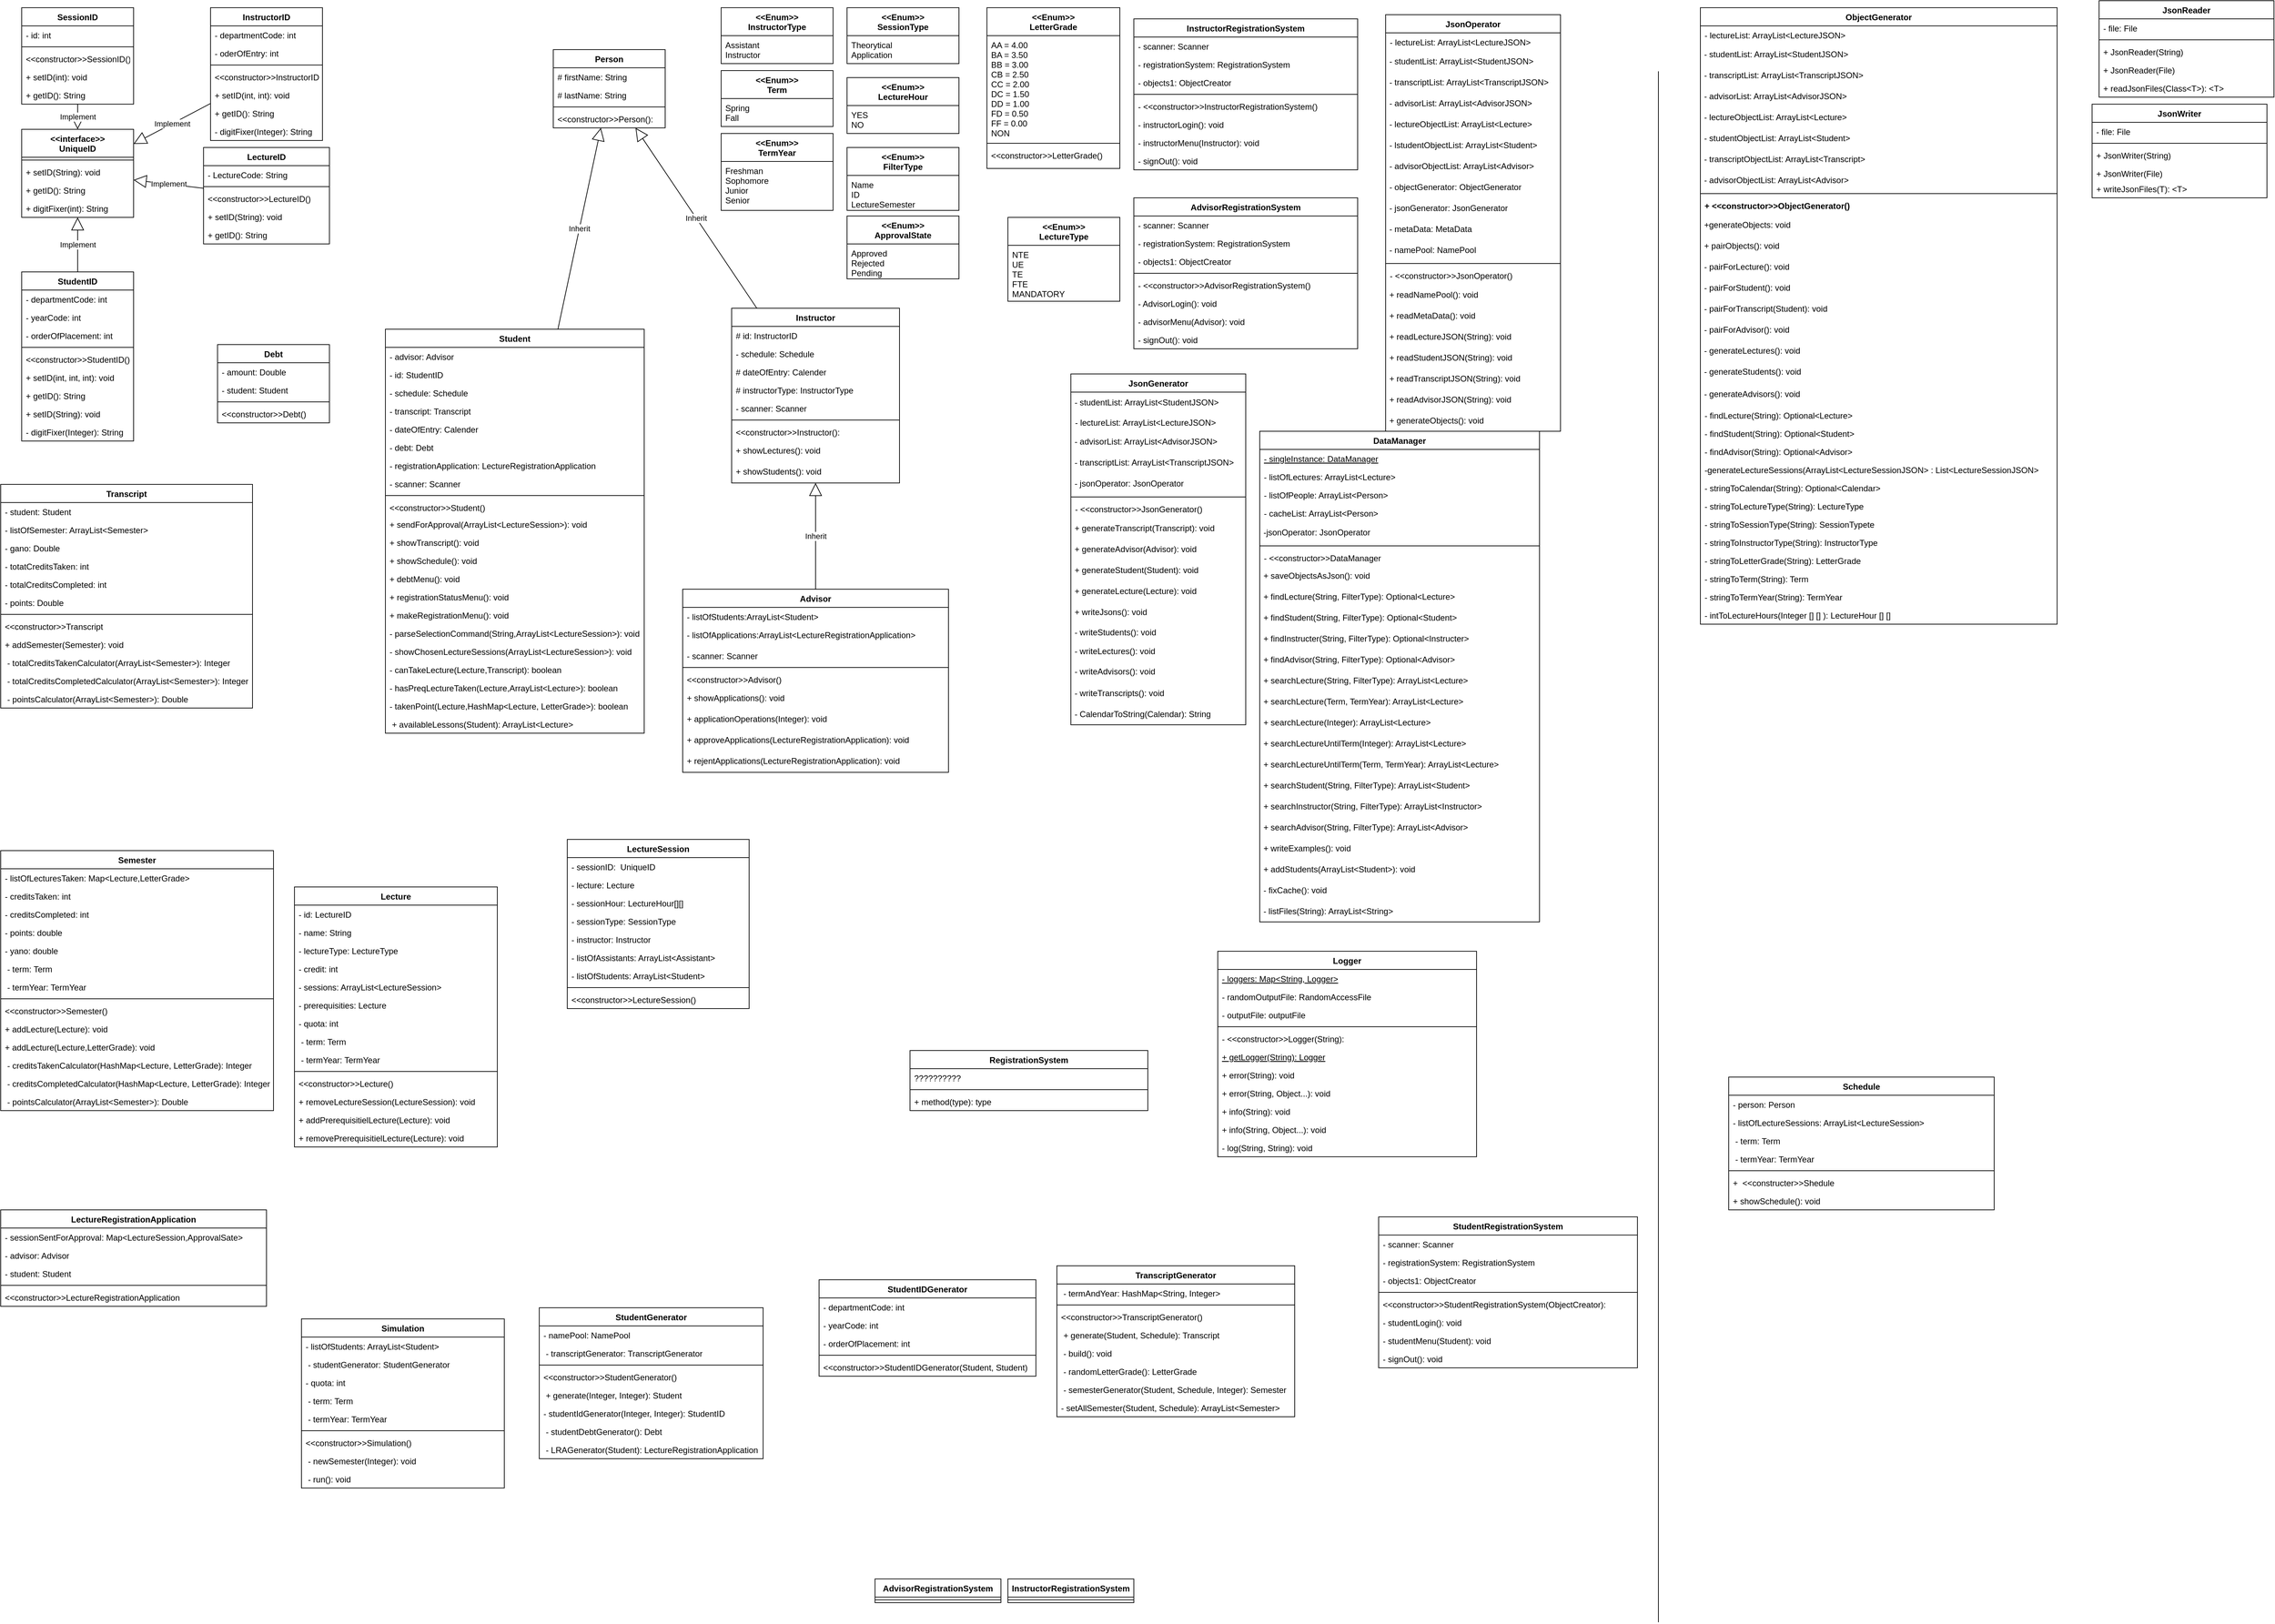<mxfile version="20.7.4" type="device"><diagram id="7w93Qd3ucldGkNyjXXQn" name="Sayfa -1"><mxGraphModel dx="1434" dy="796" grid="1" gridSize="10" guides="1" tooltips="1" connect="1" arrows="1" fold="1" page="1" pageScale="1" pageWidth="1654" pageHeight="2336" math="0" shadow="0"><root><mxCell id="0"/><mxCell id="1" parent="0"/><mxCell id="Sv2H_rABcHJF4czR625y-1" value="Person" style="swimlane;fontStyle=1;align=center;verticalAlign=top;childLayout=stackLayout;horizontal=1;startSize=26;horizontalStack=0;resizeParent=1;resizeParentMax=0;resizeLast=0;collapsible=1;marginBottom=0;" parent="1" vertex="1"><mxGeometry x="820" y="80" width="160" height="112" as="geometry"><mxRectangle x="340" y="50" width="80" height="30" as="alternateBounds"/></mxGeometry></mxCell><mxCell id="Sv2H_rABcHJF4czR625y-2" value="# firstName: String" style="text;strokeColor=none;fillColor=none;align=left;verticalAlign=top;spacingLeft=4;spacingRight=4;overflow=hidden;rotatable=0;points=[[0,0.5],[1,0.5]];portConstraint=eastwest;" parent="Sv2H_rABcHJF4czR625y-1" vertex="1"><mxGeometry y="26" width="160" height="26" as="geometry"/></mxCell><mxCell id="Sv2H_rABcHJF4czR625y-4" value="# lastName: String" style="text;strokeColor=none;fillColor=none;align=left;verticalAlign=top;spacingLeft=4;spacingRight=4;overflow=hidden;rotatable=0;points=[[0,0.5],[1,0.5]];portConstraint=eastwest;" parent="Sv2H_rABcHJF4czR625y-1" vertex="1"><mxGeometry y="52" width="160" height="26" as="geometry"/></mxCell><mxCell id="Sv2H_rABcHJF4czR625y-3" value="" style="line;strokeWidth=1;fillColor=none;align=left;verticalAlign=middle;spacingTop=-1;spacingLeft=3;spacingRight=3;rotatable=0;labelPosition=right;points=[];portConstraint=eastwest;strokeColor=inherit;" parent="Sv2H_rABcHJF4czR625y-1" vertex="1"><mxGeometry y="78" width="160" height="8" as="geometry"/></mxCell><mxCell id="BRYjogfGwO4EZ4AMCY0b-3" value="&lt;&lt;constructor&gt;&gt;Person():" style="text;strokeColor=none;fillColor=none;align=left;verticalAlign=top;spacingLeft=4;spacingRight=4;overflow=hidden;rotatable=0;points=[[0,0.5],[1,0.5]];portConstraint=eastwest;" parent="Sv2H_rABcHJF4czR625y-1" vertex="1"><mxGeometry y="86" width="160" height="26" as="geometry"/></mxCell><mxCell id="Sv2H_rABcHJF4czR625y-7" value="Student" style="swimlane;fontStyle=1;align=center;verticalAlign=top;childLayout=stackLayout;horizontal=1;startSize=26;horizontalStack=0;resizeParent=1;resizeParentMax=0;resizeLast=0;collapsible=1;marginBottom=0;" parent="1" vertex="1"><mxGeometry x="580" y="480" width="370" height="578" as="geometry"/></mxCell><mxCell id="Sv2H_rABcHJF4czR625y-8" value="- advisor: Advisor" style="text;strokeColor=none;fillColor=none;align=left;verticalAlign=top;spacingLeft=4;spacingRight=4;overflow=hidden;rotatable=0;points=[[0,0.5],[1,0.5]];portConstraint=eastwest;" parent="Sv2H_rABcHJF4czR625y-7" vertex="1"><mxGeometry y="26" width="370" height="26" as="geometry"/></mxCell><mxCell id="Sv2H_rABcHJF4czR625y-10" value="- id: StudentID" style="text;strokeColor=none;fillColor=none;align=left;verticalAlign=top;spacingLeft=4;spacingRight=4;overflow=hidden;rotatable=0;points=[[0,0.5],[1,0.5]];portConstraint=eastwest;" parent="Sv2H_rABcHJF4czR625y-7" vertex="1"><mxGeometry y="52" width="370" height="26" as="geometry"/></mxCell><mxCell id="Sv2H_rABcHJF4czR625y-11" value="- schedule: Schedule" style="text;strokeColor=none;fillColor=none;align=left;verticalAlign=top;spacingLeft=4;spacingRight=4;overflow=hidden;rotatable=0;points=[[0,0.5],[1,0.5]];portConstraint=eastwest;" parent="Sv2H_rABcHJF4czR625y-7" vertex="1"><mxGeometry y="78" width="370" height="26" as="geometry"/></mxCell><mxCell id="Sv2H_rABcHJF4czR625y-12" value="- transcript: Transcript" style="text;strokeColor=none;fillColor=none;align=left;verticalAlign=top;spacingLeft=4;spacingRight=4;overflow=hidden;rotatable=0;points=[[0,0.5],[1,0.5]];portConstraint=eastwest;" parent="Sv2H_rABcHJF4czR625y-7" vertex="1"><mxGeometry y="104" width="370" height="26" as="geometry"/></mxCell><mxCell id="GpqEzXDei8LeBioLYVpC-29" value="- dateOfEntry: Calender" style="text;strokeColor=none;fillColor=none;align=left;verticalAlign=top;spacingLeft=4;spacingRight=4;overflow=hidden;rotatable=0;points=[[0,0.5],[1,0.5]];portConstraint=eastwest;" parent="Sv2H_rABcHJF4czR625y-7" vertex="1"><mxGeometry y="130" width="370" height="26" as="geometry"/></mxCell><mxCell id="lI1AC3695uIBytSDKQQq-52" value="- debt: Debt" style="text;strokeColor=none;fillColor=none;align=left;verticalAlign=top;spacingLeft=4;spacingRight=4;overflow=hidden;rotatable=0;points=[[0,0.5],[1,0.5]];portConstraint=eastwest;" parent="Sv2H_rABcHJF4czR625y-7" vertex="1"><mxGeometry y="156" width="370" height="26" as="geometry"/></mxCell><mxCell id="lI1AC3695uIBytSDKQQq-53" value="- registrationApplication: LectureRegistrationApplication" style="text;strokeColor=none;fillColor=none;align=left;verticalAlign=top;spacingLeft=4;spacingRight=4;overflow=hidden;rotatable=0;points=[[0,0.5],[1,0.5]];portConstraint=eastwest;" parent="Sv2H_rABcHJF4czR625y-7" vertex="1"><mxGeometry y="182" width="370" height="26" as="geometry"/></mxCell><mxCell id="68" value="- scanner: Scanner" style="text;strokeColor=none;fillColor=none;align=left;verticalAlign=top;spacingLeft=4;spacingRight=4;overflow=hidden;rotatable=0;points=[[0,0.5],[1,0.5]];portConstraint=eastwest;" parent="Sv2H_rABcHJF4czR625y-7" vertex="1"><mxGeometry y="208" width="370" height="26" as="geometry"/></mxCell><mxCell id="Sv2H_rABcHJF4czR625y-9" value="" style="line;strokeWidth=1;fillColor=none;align=left;verticalAlign=middle;spacingTop=-1;spacingLeft=3;spacingRight=3;rotatable=0;labelPosition=right;points=[];portConstraint=eastwest;strokeColor=inherit;" parent="Sv2H_rABcHJF4czR625y-7" vertex="1"><mxGeometry y="234" width="370" height="8" as="geometry"/></mxCell><mxCell id="BRYjogfGwO4EZ4AMCY0b-4" value="&lt;&lt;constructor&gt;&gt;Student()" style="text;strokeColor=none;fillColor=none;align=left;verticalAlign=top;spacingLeft=4;spacingRight=4;overflow=hidden;rotatable=0;points=[[0,0.5],[1,0.5]];portConstraint=eastwest;" parent="Sv2H_rABcHJF4czR625y-7" vertex="1"><mxGeometry y="242" width="370" height="24" as="geometry"/></mxCell><mxCell id="BRYjogfGwO4EZ4AMCY0b-5" value="+ sendForApproval(ArrayList&lt;LectureSession&gt;): void" style="text;strokeColor=none;fillColor=none;align=left;verticalAlign=top;spacingLeft=4;spacingRight=4;overflow=hidden;rotatable=0;points=[[0,0.5],[1,0.5]];portConstraint=eastwest;" parent="Sv2H_rABcHJF4czR625y-7" vertex="1"><mxGeometry y="266" width="370" height="26" as="geometry"/></mxCell><mxCell id="59" value="+ showTranscript(): void" style="text;strokeColor=none;fillColor=none;align=left;verticalAlign=top;spacingLeft=4;spacingRight=4;overflow=hidden;rotatable=0;points=[[0,0.5],[1,0.5]];portConstraint=eastwest;" parent="Sv2H_rABcHJF4czR625y-7" vertex="1"><mxGeometry y="292" width="370" height="26" as="geometry"/></mxCell><mxCell id="60" value="+ showSchedule(): void" style="text;strokeColor=none;fillColor=none;align=left;verticalAlign=top;spacingLeft=4;spacingRight=4;overflow=hidden;rotatable=0;points=[[0,0.5],[1,0.5]];portConstraint=eastwest;" parent="Sv2H_rABcHJF4czR625y-7" vertex="1"><mxGeometry y="318" width="370" height="26" as="geometry"/></mxCell><mxCell id="58" value="+ debtMenu(): void" style="text;strokeColor=none;fillColor=none;align=left;verticalAlign=top;spacingLeft=4;spacingRight=4;overflow=hidden;rotatable=0;points=[[0,0.5],[1,0.5]];portConstraint=eastwest;" parent="Sv2H_rABcHJF4czR625y-7" vertex="1"><mxGeometry y="344" width="370" height="26" as="geometry"/></mxCell><mxCell id="61" value="+ registrationStatusMenu(): void" style="text;strokeColor=none;fillColor=none;align=left;verticalAlign=top;spacingLeft=4;spacingRight=4;overflow=hidden;rotatable=0;points=[[0,0.5],[1,0.5]];portConstraint=eastwest;" parent="Sv2H_rABcHJF4czR625y-7" vertex="1"><mxGeometry y="370" width="370" height="26" as="geometry"/></mxCell><mxCell id="62" value="+ makeRegistrationMenu(): void" style="text;strokeColor=none;fillColor=none;align=left;verticalAlign=top;spacingLeft=4;spacingRight=4;overflow=hidden;rotatable=0;points=[[0,0.5],[1,0.5]];portConstraint=eastwest;" parent="Sv2H_rABcHJF4czR625y-7" vertex="1"><mxGeometry y="396" width="370" height="26" as="geometry"/></mxCell><mxCell id="63" value="- parseSelectionCommand(String,ArrayList&lt;LectureSession&gt;): void" style="text;strokeColor=none;fillColor=none;align=left;verticalAlign=top;spacingLeft=4;spacingRight=4;overflow=hidden;rotatable=0;points=[[0,0.5],[1,0.5]];portConstraint=eastwest;" parent="Sv2H_rABcHJF4czR625y-7" vertex="1"><mxGeometry y="422" width="370" height="26" as="geometry"/></mxCell><mxCell id="64" value="- showChosenLectureSessions(ArrayList&lt;LectureSession&gt;): void" style="text;strokeColor=none;fillColor=none;align=left;verticalAlign=top;spacingLeft=4;spacingRight=4;overflow=hidden;rotatable=0;points=[[0,0.5],[1,0.5]];portConstraint=eastwest;" parent="Sv2H_rABcHJF4czR625y-7" vertex="1"><mxGeometry y="448" width="370" height="26" as="geometry"/></mxCell><mxCell id="65" value="- canTakeLecture(Lecture,Transcript): boolean" style="text;strokeColor=none;fillColor=none;align=left;verticalAlign=top;spacingLeft=4;spacingRight=4;overflow=hidden;rotatable=0;points=[[0,0.5],[1,0.5]];portConstraint=eastwest;" parent="Sv2H_rABcHJF4czR625y-7" vertex="1"><mxGeometry y="474" width="370" height="26" as="geometry"/></mxCell><mxCell id="66" value="- hasPreqLectureTaken(Lecture,ArrayList&lt;Lecture&gt;): boolean" style="text;strokeColor=none;fillColor=none;align=left;verticalAlign=top;spacingLeft=4;spacingRight=4;overflow=hidden;rotatable=0;points=[[0,0.5],[1,0.5]];portConstraint=eastwest;" parent="Sv2H_rABcHJF4czR625y-7" vertex="1"><mxGeometry y="500" width="370" height="26" as="geometry"/></mxCell><mxCell id="UgmEvSZ2Dw8WBj9gsbt6-83" value="- takenPoint(Lecture,HashMap&lt;Lecture, LetterGrade&gt;): boolean" style="text;strokeColor=none;fillColor=none;align=left;verticalAlign=top;spacingLeft=4;spacingRight=4;overflow=hidden;rotatable=0;points=[[0,0.5],[1,0.5]];portConstraint=eastwest;" parent="Sv2H_rABcHJF4czR625y-7" vertex="1"><mxGeometry y="526" width="370" height="26" as="geometry"/></mxCell><mxCell id="67" value=" + availableLessons(Student): ArrayList&lt;Lecture&gt;" style="text;strokeColor=none;fillColor=none;align=left;verticalAlign=top;spacingLeft=4;spacingRight=4;overflow=hidden;rotatable=0;points=[[0,0.5],[1,0.5]];portConstraint=eastwest;" parent="Sv2H_rABcHJF4czR625y-7" vertex="1"><mxGeometry y="552" width="370" height="26" as="geometry"/></mxCell><mxCell id="Sv2H_rABcHJF4czR625y-14" value="Instructor" style="swimlane;fontStyle=1;align=center;verticalAlign=top;childLayout=stackLayout;horizontal=1;startSize=26;horizontalStack=0;resizeParent=1;resizeParentMax=0;resizeLast=0;collapsible=1;marginBottom=0;" parent="1" vertex="1"><mxGeometry x="1075" y="450" width="240" height="250" as="geometry"><mxRectangle x="827" y="610" width="100" height="30" as="alternateBounds"/></mxGeometry></mxCell><mxCell id="Sv2H_rABcHJF4czR625y-15" value="# id: InstructorID" style="text;strokeColor=none;fillColor=none;align=left;verticalAlign=top;spacingLeft=4;spacingRight=4;overflow=hidden;rotatable=0;points=[[0,0.5],[1,0.5]];portConstraint=eastwest;" parent="Sv2H_rABcHJF4czR625y-14" vertex="1"><mxGeometry y="26" width="240" height="26" as="geometry"/></mxCell><mxCell id="CaGFxNKdIuVeOpa1Jxo8-17" value="- schedule: Schedule" style="text;strokeColor=none;fillColor=none;align=left;verticalAlign=top;spacingLeft=4;spacingRight=4;overflow=hidden;rotatable=0;points=[[0,0.5],[1,0.5]];portConstraint=eastwest;" parent="Sv2H_rABcHJF4czR625y-14" vertex="1"><mxGeometry y="52" width="240" height="26" as="geometry"/></mxCell><mxCell id="Sv2H_rABcHJF4czR625y-17" value="# dateOfEntry: Calender" style="text;strokeColor=none;fillColor=none;align=left;verticalAlign=top;spacingLeft=4;spacingRight=4;overflow=hidden;rotatable=0;points=[[0,0.5],[1,0.5]];portConstraint=eastwest;" parent="Sv2H_rABcHJF4czR625y-14" vertex="1"><mxGeometry y="78" width="240" height="26" as="geometry"/></mxCell><mxCell id="BRYjogfGwO4EZ4AMCY0b-24" value="# instructorType: InstructorType" style="text;strokeColor=none;fillColor=none;align=left;verticalAlign=top;spacingLeft=4;spacingRight=4;overflow=hidden;rotatable=0;points=[[0,0.5],[1,0.5]];portConstraint=eastwest;" parent="Sv2H_rABcHJF4czR625y-14" vertex="1"><mxGeometry y="104" width="240" height="26" as="geometry"/></mxCell><mxCell id="72" value="- scanner: Scanner" style="text;strokeColor=none;fillColor=none;align=left;verticalAlign=top;spacingLeft=4;spacingRight=4;overflow=hidden;rotatable=0;points=[[0,0.5],[1,0.5]];portConstraint=eastwest;" parent="Sv2H_rABcHJF4czR625y-14" vertex="1"><mxGeometry y="130" width="240" height="26" as="geometry"/></mxCell><mxCell id="Sv2H_rABcHJF4czR625y-19" value="" style="line;strokeWidth=1;fillColor=none;align=left;verticalAlign=middle;spacingTop=-1;spacingLeft=3;spacingRight=3;rotatable=0;labelPosition=right;points=[];portConstraint=eastwest;strokeColor=inherit;" parent="Sv2H_rABcHJF4czR625y-14" vertex="1"><mxGeometry y="156" width="240" height="8" as="geometry"/></mxCell><mxCell id="4mFP-AUnUqjv986MjFmd-3" value="&lt;&lt;constructor&gt;&gt;Instructor():" style="text;strokeColor=none;fillColor=none;align=left;verticalAlign=top;spacingLeft=4;spacingRight=4;overflow=hidden;rotatable=0;points=[[0,0.5],[1,0.5]];portConstraint=eastwest;" parent="Sv2H_rABcHJF4czR625y-14" vertex="1"><mxGeometry y="164" width="240" height="26" as="geometry"/></mxCell><mxCell id="73" value="+ showLectures(): void" style="text;strokeColor=none;fillColor=none;align=left;verticalAlign=top;spacingLeft=4;spacingRight=4;overflow=hidden;rotatable=0;points=[[0,0.5],[1,0.5]];portConstraint=eastwest;" parent="Sv2H_rABcHJF4czR625y-14" vertex="1"><mxGeometry y="190" width="240" height="30" as="geometry"/></mxCell><mxCell id="74" value="+ showStudents(): void" style="text;strokeColor=none;fillColor=none;align=left;verticalAlign=top;spacingLeft=4;spacingRight=4;overflow=hidden;rotatable=0;points=[[0,0.5],[1,0.5]];portConstraint=eastwest;" parent="Sv2H_rABcHJF4czR625y-14" vertex="1"><mxGeometry y="220" width="240" height="30" as="geometry"/></mxCell><mxCell id="Sv2H_rABcHJF4czR625y-21" value="Lecture" style="swimlane;fontStyle=1;align=center;verticalAlign=top;childLayout=stackLayout;horizontal=1;startSize=26;horizontalStack=0;resizeParent=1;resizeParentMax=0;resizeLast=0;collapsible=1;marginBottom=0;" parent="1" vertex="1"><mxGeometry x="450" y="1278" width="290" height="372" as="geometry"/></mxCell><mxCell id="Sv2H_rABcHJF4czR625y-22" value="- id: LectureID" style="text;strokeColor=none;fillColor=none;align=left;verticalAlign=top;spacingLeft=4;spacingRight=4;overflow=hidden;rotatable=0;points=[[0,0.5],[1,0.5]];portConstraint=eastwest;" parent="Sv2H_rABcHJF4czR625y-21" vertex="1"><mxGeometry y="26" width="290" height="26" as="geometry"/></mxCell><mxCell id="Sv2H_rABcHJF4czR625y-24" value="- name: String" style="text;strokeColor=none;fillColor=none;align=left;verticalAlign=top;spacingLeft=4;spacingRight=4;overflow=hidden;rotatable=0;points=[[0,0.5],[1,0.5]];portConstraint=eastwest;" parent="Sv2H_rABcHJF4czR625y-21" vertex="1"><mxGeometry y="52" width="290" height="26" as="geometry"/></mxCell><mxCell id="Sv2H_rABcHJF4czR625y-25" value="- lectureType: LectureType" style="text;strokeColor=none;fillColor=none;align=left;verticalAlign=top;spacingLeft=4;spacingRight=4;overflow=hidden;rotatable=0;points=[[0,0.5],[1,0.5]];portConstraint=eastwest;" parent="Sv2H_rABcHJF4czR625y-21" vertex="1"><mxGeometry y="78" width="290" height="26" as="geometry"/></mxCell><mxCell id="Sv2H_rABcHJF4czR625y-28" value="- credit: int" style="text;strokeColor=none;fillColor=none;align=left;verticalAlign=top;spacingLeft=4;spacingRight=4;overflow=hidden;rotatable=0;points=[[0,0.5],[1,0.5]];portConstraint=eastwest;" parent="Sv2H_rABcHJF4czR625y-21" vertex="1"><mxGeometry y="104" width="290" height="26" as="geometry"/></mxCell><mxCell id="Sv2H_rABcHJF4czR625y-29" value="- sessions: ArrayList&lt;LectureSession&gt;" style="text;strokeColor=none;fillColor=none;align=left;verticalAlign=top;spacingLeft=4;spacingRight=4;overflow=hidden;rotatable=0;points=[[0,0.5],[1,0.5]];portConstraint=eastwest;" parent="Sv2H_rABcHJF4czR625y-21" vertex="1"><mxGeometry y="130" width="290" height="26" as="geometry"/></mxCell><mxCell id="Sv2H_rABcHJF4czR625y-30" value="- prerequisities: Lecture" style="text;strokeColor=none;fillColor=none;align=left;verticalAlign=top;spacingLeft=4;spacingRight=4;overflow=hidden;rotatable=0;points=[[0,0.5],[1,0.5]];portConstraint=eastwest;" parent="Sv2H_rABcHJF4czR625y-21" vertex="1"><mxGeometry y="156" width="290" height="26" as="geometry"/></mxCell><mxCell id="Sv2H_rABcHJF4czR625y-31" value="- quota: int" style="text;strokeColor=none;fillColor=none;align=left;verticalAlign=top;spacingLeft=4;spacingRight=4;overflow=hidden;rotatable=0;points=[[0,0.5],[1,0.5]];portConstraint=eastwest;" parent="Sv2H_rABcHJF4czR625y-21" vertex="1"><mxGeometry y="182" width="290" height="26" as="geometry"/></mxCell><mxCell id="DBXid2HRC_EZrA4BvI20-137" value=" - term: Term" style="text;strokeColor=none;fillColor=none;align=left;verticalAlign=top;spacingLeft=4;spacingRight=4;overflow=hidden;rotatable=0;points=[[0,0.5],[1,0.5]];portConstraint=eastwest;" parent="Sv2H_rABcHJF4czR625y-21" vertex="1"><mxGeometry y="208" width="290" height="26" as="geometry"/></mxCell><mxCell id="DBXid2HRC_EZrA4BvI20-136" value=" - termYear: TermYear" style="text;strokeColor=none;fillColor=none;align=left;verticalAlign=top;spacingLeft=4;spacingRight=4;overflow=hidden;rotatable=0;points=[[0,0.5],[1,0.5]];portConstraint=eastwest;" parent="Sv2H_rABcHJF4czR625y-21" vertex="1"><mxGeometry y="234" width="290" height="26" as="geometry"/></mxCell><mxCell id="Sv2H_rABcHJF4czR625y-23" value="" style="line;strokeWidth=1;fillColor=none;align=left;verticalAlign=middle;spacingTop=-1;spacingLeft=3;spacingRight=3;rotatable=0;labelPosition=right;points=[];portConstraint=eastwest;strokeColor=inherit;" parent="Sv2H_rABcHJF4czR625y-21" vertex="1"><mxGeometry y="260" width="290" height="8" as="geometry"/></mxCell><mxCell id="BRYjogfGwO4EZ4AMCY0b-28" value="&lt;&lt;constructor&gt;&gt;Lecture()" style="text;strokeColor=none;fillColor=none;align=left;verticalAlign=top;spacingLeft=4;spacingRight=4;overflow=hidden;rotatable=0;points=[[0,0.5],[1,0.5]];portConstraint=eastwest;" parent="Sv2H_rABcHJF4czR625y-21" vertex="1"><mxGeometry y="268" width="290" height="26" as="geometry"/></mxCell><mxCell id="4mFP-AUnUqjv986MjFmd-30" value="+ removeLectureSession(LectureSession): void" style="text;strokeColor=none;fillColor=none;align=left;verticalAlign=top;spacingLeft=4;spacingRight=4;overflow=hidden;rotatable=0;points=[[0,0.5],[1,0.5]];portConstraint=eastwest;" parent="Sv2H_rABcHJF4czR625y-21" vertex="1"><mxGeometry y="294" width="290" height="26" as="geometry"/></mxCell><mxCell id="4mFP-AUnUqjv986MjFmd-31" value="+ addPrerequisitielLecture(Lecture): void" style="text;strokeColor=none;fillColor=none;align=left;verticalAlign=top;spacingLeft=4;spacingRight=4;overflow=hidden;rotatable=0;points=[[0,0.5],[1,0.5]];portConstraint=eastwest;" parent="Sv2H_rABcHJF4czR625y-21" vertex="1"><mxGeometry y="320" width="290" height="26" as="geometry"/></mxCell><mxCell id="4mFP-AUnUqjv986MjFmd-32" value="+ removePrerequisitielLecture(Lecture): void" style="text;strokeColor=none;fillColor=none;align=left;verticalAlign=top;spacingLeft=4;spacingRight=4;overflow=hidden;rotatable=0;points=[[0,0.5],[1,0.5]];portConstraint=eastwest;" parent="Sv2H_rABcHJF4czR625y-21" vertex="1"><mxGeometry y="346" width="290" height="26" as="geometry"/></mxCell><mxCell id="Sv2H_rABcHJF4czR625y-33" value="Advisor" style="swimlane;fontStyle=1;align=center;verticalAlign=top;childLayout=stackLayout;horizontal=1;startSize=26;horizontalStack=0;resizeParent=1;resizeParentMax=0;resizeLast=0;collapsible=1;marginBottom=0;" parent="1" vertex="1"><mxGeometry x="1005" y="852" width="380" height="262" as="geometry"/></mxCell><mxCell id="Sv2H_rABcHJF4czR625y-34" value="- listOfStudents:ArrayList&lt;Student&gt; " style="text;strokeColor=none;fillColor=none;align=left;verticalAlign=top;spacingLeft=4;spacingRight=4;overflow=hidden;rotatable=0;points=[[0,0.5],[1,0.5]];portConstraint=eastwest;" parent="Sv2H_rABcHJF4czR625y-33" vertex="1"><mxGeometry y="26" width="380" height="26" as="geometry"/></mxCell><mxCell id="lI1AC3695uIBytSDKQQq-6" value="- listOfApplications:ArrayList&lt;LectureRegistrationApplication&gt;" style="text;strokeColor=none;fillColor=none;align=left;verticalAlign=top;spacingLeft=4;spacingRight=4;overflow=hidden;rotatable=0;points=[[0,0.5],[1,0.5]];portConstraint=eastwest;" parent="Sv2H_rABcHJF4czR625y-33" vertex="1"><mxGeometry y="52" width="380" height="30" as="geometry"/></mxCell><mxCell id="69" value="- scanner: Scanner" style="text;strokeColor=none;fillColor=none;align=left;verticalAlign=top;spacingLeft=4;spacingRight=4;overflow=hidden;rotatable=0;points=[[0,0.5],[1,0.5]];portConstraint=eastwest;" parent="Sv2H_rABcHJF4czR625y-33" vertex="1"><mxGeometry y="82" width="380" height="26" as="geometry"/></mxCell><mxCell id="Sv2H_rABcHJF4czR625y-36" value="" style="line;strokeWidth=1;fillColor=none;align=left;verticalAlign=middle;spacingTop=-1;spacingLeft=3;spacingRight=3;rotatable=0;labelPosition=right;points=[];portConstraint=eastwest;strokeColor=inherit;" parent="Sv2H_rABcHJF4czR625y-33" vertex="1"><mxGeometry y="108" width="380" height="8" as="geometry"/></mxCell><mxCell id="cAbqjUgSmoloA-8wXHxn-1" value="&lt;&lt;constructor&gt;&gt;Advisor()" style="text;strokeColor=none;fillColor=none;align=left;verticalAlign=top;spacingLeft=4;spacingRight=4;overflow=hidden;rotatable=0;points=[[0,0.5],[1,0.5]];portConstraint=eastwest;" parent="Sv2H_rABcHJF4czR625y-33" vertex="1"><mxGeometry y="116" width="380" height="26" as="geometry"/></mxCell><mxCell id="71" value="+ showApplications(): void" style="text;strokeColor=none;fillColor=none;align=left;verticalAlign=top;spacingLeft=4;spacingRight=4;overflow=hidden;rotatable=0;points=[[0,0.5],[1,0.5]];portConstraint=eastwest;" parent="Sv2H_rABcHJF4czR625y-33" vertex="1"><mxGeometry y="142" width="380" height="30" as="geometry"/></mxCell><mxCell id="70" value="+ applicationOperations(Integer): void" style="text;strokeColor=none;fillColor=none;align=left;verticalAlign=top;spacingLeft=4;spacingRight=4;overflow=hidden;rotatable=0;points=[[0,0.5],[1,0.5]];portConstraint=eastwest;" parent="Sv2H_rABcHJF4czR625y-33" vertex="1"><mxGeometry y="172" width="380" height="30" as="geometry"/></mxCell><mxCell id="lI1AC3695uIBytSDKQQq-9" value="+ approveApplications(LectureRegistrationApplication): void" style="text;strokeColor=none;fillColor=none;align=left;verticalAlign=top;spacingLeft=4;spacingRight=4;overflow=hidden;rotatable=0;points=[[0,0.5],[1,0.5]];portConstraint=eastwest;" parent="Sv2H_rABcHJF4czR625y-33" vertex="1"><mxGeometry y="202" width="380" height="30" as="geometry"/></mxCell><mxCell id="CaGFxNKdIuVeOpa1Jxo8-15" value="+ rejentApplications(LectureRegistrationApplication): void" style="text;strokeColor=none;fillColor=none;align=left;verticalAlign=top;spacingLeft=4;spacingRight=4;overflow=hidden;rotatable=0;points=[[0,0.5],[1,0.5]];portConstraint=eastwest;" parent="Sv2H_rABcHJF4czR625y-33" vertex="1"><mxGeometry y="232" width="380" height="30" as="geometry"/></mxCell><mxCell id="Sv2H_rABcHJF4czR625y-38" value="&lt;&lt;Enum&gt;&gt;&#10;LectureHour" style="swimlane;fontStyle=1;align=center;verticalAlign=top;childLayout=stackLayout;horizontal=1;startSize=40;horizontalStack=0;resizeParent=1;resizeParentMax=0;resizeLast=0;collapsible=1;marginBottom=0;" parent="1" vertex="1"><mxGeometry x="1240" y="120" width="160" height="80" as="geometry"/></mxCell><mxCell id="Sv2H_rABcHJF4czR625y-39" value="YES&#10;NO" style="text;strokeColor=none;fillColor=none;align=left;verticalAlign=top;spacingLeft=4;spacingRight=4;overflow=hidden;rotatable=0;points=[[0,0.5],[1,0.5]];portConstraint=eastwest;" parent="Sv2H_rABcHJF4czR625y-38" vertex="1"><mxGeometry y="40" width="160" height="40" as="geometry"/></mxCell><mxCell id="Sv2H_rABcHJF4czR625y-42" value="&lt;&lt;interface&gt;&gt;&#10;UniqueID" style="swimlane;fontStyle=1;align=center;verticalAlign=top;childLayout=stackLayout;horizontal=1;startSize=40;horizontalStack=0;resizeParent=1;resizeParentMax=0;resizeLast=0;collapsible=1;marginBottom=0;" parent="1" vertex="1"><mxGeometry x="60" y="194" width="160" height="126" as="geometry"/></mxCell><mxCell id="Sv2H_rABcHJF4czR625y-44" value="" style="line;strokeWidth=1;fillColor=none;align=left;verticalAlign=middle;spacingTop=-1;spacingLeft=3;spacingRight=3;rotatable=0;labelPosition=right;points=[];portConstraint=eastwest;strokeColor=inherit;" parent="Sv2H_rABcHJF4czR625y-42" vertex="1"><mxGeometry y="40" width="160" height="8" as="geometry"/></mxCell><mxCell id="Sv2H_rABcHJF4czR625y-45" value="+ setID(String): void" style="text;strokeColor=none;fillColor=none;align=left;verticalAlign=top;spacingLeft=4;spacingRight=4;overflow=hidden;rotatable=0;points=[[0,0.5],[1,0.5]];portConstraint=eastwest;" parent="Sv2H_rABcHJF4czR625y-42" vertex="1"><mxGeometry y="48" width="160" height="26" as="geometry"/></mxCell><mxCell id="GpqEzXDei8LeBioLYVpC-1" value="+ getID(): String" style="text;strokeColor=none;fillColor=none;align=left;verticalAlign=top;spacingLeft=4;spacingRight=4;overflow=hidden;rotatable=0;points=[[0,0.5],[1,0.5]];portConstraint=eastwest;" parent="Sv2H_rABcHJF4czR625y-42" vertex="1"><mxGeometry y="74" width="160" height="26" as="geometry"/></mxCell><mxCell id="BRYjogfGwO4EZ4AMCY0b-1" value="+ digitFixer(int): String" style="text;strokeColor=none;fillColor=none;align=left;verticalAlign=top;spacingLeft=4;spacingRight=4;overflow=hidden;rotatable=0;points=[[0,0.5],[1,0.5]];portConstraint=eastwest;" parent="Sv2H_rABcHJF4czR625y-42" vertex="1"><mxGeometry y="100" width="160" height="26" as="geometry"/></mxCell><mxCell id="Sv2H_rABcHJF4czR625y-46" value="LectureID" style="swimlane;fontStyle=1;align=center;verticalAlign=top;childLayout=stackLayout;horizontal=1;startSize=26;horizontalStack=0;resizeParent=1;resizeParentMax=0;resizeLast=0;collapsible=1;marginBottom=0;" parent="1" vertex="1"><mxGeometry x="320" y="220" width="180" height="138" as="geometry"/></mxCell><mxCell id="GpqEzXDei8LeBioLYVpC-3" value="- LectureCode: String" style="text;strokeColor=none;fillColor=none;align=left;verticalAlign=top;spacingLeft=4;spacingRight=4;overflow=hidden;rotatable=0;points=[[0,0.5],[1,0.5]];portConstraint=eastwest;" parent="Sv2H_rABcHJF4czR625y-46" vertex="1"><mxGeometry y="26" width="180" height="26" as="geometry"/></mxCell><mxCell id="Sv2H_rABcHJF4czR625y-48" value="" style="line;strokeWidth=1;fillColor=none;align=left;verticalAlign=middle;spacingTop=-1;spacingLeft=3;spacingRight=3;rotatable=0;labelPosition=right;points=[];portConstraint=eastwest;strokeColor=inherit;" parent="Sv2H_rABcHJF4czR625y-46" vertex="1"><mxGeometry y="52" width="180" height="8" as="geometry"/></mxCell><mxCell id="BRYjogfGwO4EZ4AMCY0b-2" value="&lt;&lt;constructor&gt;&gt;LectureID()" style="text;strokeColor=none;fillColor=none;align=left;verticalAlign=top;spacingLeft=4;spacingRight=4;overflow=hidden;rotatable=0;points=[[0,0.5],[1,0.5]];portConstraint=eastwest;" parent="Sv2H_rABcHJF4czR625y-46" vertex="1"><mxGeometry y="60" width="180" height="26" as="geometry"/></mxCell><mxCell id="GpqEzXDei8LeBioLYVpC-4" value="+ setID(String): void" style="text;strokeColor=none;fillColor=none;align=left;verticalAlign=top;spacingLeft=4;spacingRight=4;overflow=hidden;rotatable=0;points=[[0,0.5],[1,0.5]];portConstraint=eastwest;" parent="Sv2H_rABcHJF4czR625y-46" vertex="1"><mxGeometry y="86" width="180" height="26" as="geometry"/></mxCell><mxCell id="GpqEzXDei8LeBioLYVpC-5" value="+ getID(): String" style="text;strokeColor=none;fillColor=none;align=left;verticalAlign=top;spacingLeft=4;spacingRight=4;overflow=hidden;rotatable=0;points=[[0,0.5],[1,0.5]];portConstraint=eastwest;" parent="Sv2H_rABcHJF4czR625y-46" vertex="1"><mxGeometry y="112" width="180" height="26" as="geometry"/></mxCell><mxCell id="Sv2H_rABcHJF4czR625y-70" value="Transcript" style="swimlane;fontStyle=1;align=center;verticalAlign=top;childLayout=stackLayout;horizontal=1;startSize=26;horizontalStack=0;resizeParent=1;resizeParentMax=0;resizeLast=0;collapsible=1;marginBottom=0;" parent="1" vertex="1"><mxGeometry x="30" y="702" width="360" height="320" as="geometry"/></mxCell><mxCell id="Sv2H_rABcHJF4czR625y-71" value="- student: Student" style="text;strokeColor=none;fillColor=none;align=left;verticalAlign=top;spacingLeft=4;spacingRight=4;overflow=hidden;rotatable=0;points=[[0,0.5],[1,0.5]];portConstraint=eastwest;" parent="Sv2H_rABcHJF4czR625y-70" vertex="1"><mxGeometry y="26" width="360" height="26" as="geometry"/></mxCell><mxCell id="GpqEzXDei8LeBioLYVpC-36" value="- listOfSemester: ArrayList&lt;Semester&gt;" style="text;strokeColor=none;fillColor=none;align=left;verticalAlign=top;spacingLeft=4;spacingRight=4;overflow=hidden;rotatable=0;points=[[0,0.5],[1,0.5]];portConstraint=eastwest;" parent="Sv2H_rABcHJF4czR625y-70" vertex="1"><mxGeometry y="52" width="360" height="26" as="geometry"/></mxCell><mxCell id="GpqEzXDei8LeBioLYVpC-37" value="- gano: Double" style="text;strokeColor=none;fillColor=none;align=left;verticalAlign=top;spacingLeft=4;spacingRight=4;overflow=hidden;rotatable=0;points=[[0,0.5],[1,0.5]];portConstraint=eastwest;" parent="Sv2H_rABcHJF4czR625y-70" vertex="1"><mxGeometry y="78" width="360" height="26" as="geometry"/></mxCell><mxCell id="GpqEzXDei8LeBioLYVpC-39" value="- totatCreditsTaken: int" style="text;strokeColor=none;fillColor=none;align=left;verticalAlign=top;spacingLeft=4;spacingRight=4;overflow=hidden;rotatable=0;points=[[0,0.5],[1,0.5]];portConstraint=eastwest;" parent="Sv2H_rABcHJF4czR625y-70" vertex="1"><mxGeometry y="104" width="360" height="26" as="geometry"/></mxCell><mxCell id="GpqEzXDei8LeBioLYVpC-40" value="- totalCreditsCompleted: int" style="text;strokeColor=none;fillColor=none;align=left;verticalAlign=top;spacingLeft=4;spacingRight=4;overflow=hidden;rotatable=0;points=[[0,0.5],[1,0.5]];portConstraint=eastwest;" parent="Sv2H_rABcHJF4czR625y-70" vertex="1"><mxGeometry y="130" width="360" height="26" as="geometry"/></mxCell><mxCell id="GpqEzXDei8LeBioLYVpC-41" value="- points: Double" style="text;strokeColor=none;fillColor=none;align=left;verticalAlign=top;spacingLeft=4;spacingRight=4;overflow=hidden;rotatable=0;points=[[0,0.5],[1,0.5]];portConstraint=eastwest;" parent="Sv2H_rABcHJF4czR625y-70" vertex="1"><mxGeometry y="156" width="360" height="26" as="geometry"/></mxCell><mxCell id="Sv2H_rABcHJF4czR625y-72" value="" style="line;strokeWidth=1;fillColor=none;align=left;verticalAlign=middle;spacingTop=-1;spacingLeft=3;spacingRight=3;rotatable=0;labelPosition=right;points=[];portConstraint=eastwest;strokeColor=inherit;" parent="Sv2H_rABcHJF4czR625y-70" vertex="1"><mxGeometry y="182" width="360" height="8" as="geometry"/></mxCell><mxCell id="Sv2H_rABcHJF4czR625y-73" value="&lt;&lt;constructor&gt;&gt;Transcript" style="text;strokeColor=none;fillColor=none;align=left;verticalAlign=top;spacingLeft=4;spacingRight=4;overflow=hidden;rotatable=0;points=[[0,0.5],[1,0.5]];portConstraint=eastwest;" parent="Sv2H_rABcHJF4czR625y-70" vertex="1"><mxGeometry y="190" width="360" height="26" as="geometry"/></mxCell><mxCell id="n8ZZXpKbyfj6zKWUehs0-7" value="+ addSemester(Semester): void" style="text;strokeColor=none;fillColor=none;align=left;verticalAlign=top;spacingLeft=4;spacingRight=4;overflow=hidden;rotatable=0;points=[[0,0.5],[1,0.5]];portConstraint=eastwest;" parent="Sv2H_rABcHJF4czR625y-70" vertex="1"><mxGeometry y="216" width="360" height="26" as="geometry"/></mxCell><mxCell id="DBXid2HRC_EZrA4BvI20-129" value=" - totalCreditsTakenCalculator(ArrayList&lt;Semester&gt;): Integer" style="text;strokeColor=none;fillColor=none;align=left;verticalAlign=top;spacingLeft=4;spacingRight=4;overflow=hidden;rotatable=0;points=[[0,0.5],[1,0.5]];portConstraint=eastwest;" parent="Sv2H_rABcHJF4czR625y-70" vertex="1"><mxGeometry y="242" width="360" height="26" as="geometry"/></mxCell><mxCell id="DBXid2HRC_EZrA4BvI20-130" value=" - totalCreditsCompletedCalculator(ArrayList&lt;Semester&gt;): Integer" style="text;strokeColor=none;fillColor=none;align=left;verticalAlign=top;spacingLeft=4;spacingRight=4;overflow=hidden;rotatable=0;points=[[0,0.5],[1,0.5]];portConstraint=eastwest;" parent="Sv2H_rABcHJF4czR625y-70" vertex="1"><mxGeometry y="268" width="360" height="26" as="geometry"/></mxCell><mxCell id="DBXid2HRC_EZrA4BvI20-128" value=" - pointsCalculator(ArrayList&lt;Semester&gt;): Double" style="text;strokeColor=none;fillColor=none;align=left;verticalAlign=top;spacingLeft=4;spacingRight=4;overflow=hidden;rotatable=0;points=[[0,0.5],[1,0.5]];portConstraint=eastwest;" parent="Sv2H_rABcHJF4czR625y-70" vertex="1"><mxGeometry y="294" width="360" height="26" as="geometry"/></mxCell><mxCell id="Sv2H_rABcHJF4czR625y-74" value="LectureSession" style="swimlane;fontStyle=1;align=center;verticalAlign=top;childLayout=stackLayout;horizontal=1;startSize=26;horizontalStack=0;resizeParent=1;resizeParentMax=0;resizeLast=0;collapsible=1;marginBottom=0;" parent="1" vertex="1"><mxGeometry x="840" y="1210" width="260" height="242" as="geometry"/></mxCell><mxCell id="Sv2H_rABcHJF4czR625y-75" value="- sessionID:  UniqueID" style="text;strokeColor=none;fillColor=none;align=left;verticalAlign=top;spacingLeft=4;spacingRight=4;overflow=hidden;rotatable=0;points=[[0,0.5],[1,0.5]];portConstraint=eastwest;" parent="Sv2H_rABcHJF4czR625y-74" vertex="1"><mxGeometry y="26" width="260" height="26" as="geometry"/></mxCell><mxCell id="_KJiNsTdMnDBmthVbYk2-5" value="- lecture: Lecture" style="text;strokeColor=none;fillColor=none;align=left;verticalAlign=top;spacingLeft=4;spacingRight=4;overflow=hidden;rotatable=0;points=[[0,0.5],[1,0.5]];portConstraint=eastwest;" parent="Sv2H_rABcHJF4czR625y-74" vertex="1"><mxGeometry y="52" width="260" height="26" as="geometry"/></mxCell><mxCell id="4mFP-AUnUqjv986MjFmd-33" value="- sessionHour: LectureHour[][]" style="text;strokeColor=none;fillColor=none;align=left;verticalAlign=top;spacingLeft=4;spacingRight=4;overflow=hidden;rotatable=0;points=[[0,0.5],[1,0.5]];portConstraint=eastwest;" parent="Sv2H_rABcHJF4czR625y-74" vertex="1"><mxGeometry y="78" width="260" height="26" as="geometry"/></mxCell><mxCell id="4mFP-AUnUqjv986MjFmd-34" value="- sessionType: SessionType" style="text;strokeColor=none;fillColor=none;align=left;verticalAlign=top;spacingLeft=4;spacingRight=4;overflow=hidden;rotatable=0;points=[[0,0.5],[1,0.5]];portConstraint=eastwest;" parent="Sv2H_rABcHJF4czR625y-74" vertex="1"><mxGeometry y="104" width="260" height="26" as="geometry"/></mxCell><mxCell id="4mFP-AUnUqjv986MjFmd-35" value="- instructor: Instructor" style="text;strokeColor=none;fillColor=none;align=left;verticalAlign=top;spacingLeft=4;spacingRight=4;overflow=hidden;rotatable=0;points=[[0,0.5],[1,0.5]];portConstraint=eastwest;" parent="Sv2H_rABcHJF4czR625y-74" vertex="1"><mxGeometry y="130" width="260" height="26" as="geometry"/></mxCell><mxCell id="4mFP-AUnUqjv986MjFmd-36" value="- listOfAssistants: ArrayList&lt;Assistant&gt;" style="text;strokeColor=none;fillColor=none;align=left;verticalAlign=top;spacingLeft=4;spacingRight=4;overflow=hidden;rotatable=0;points=[[0,0.5],[1,0.5]];portConstraint=eastwest;" parent="Sv2H_rABcHJF4czR625y-74" vertex="1"><mxGeometry y="156" width="260" height="26" as="geometry"/></mxCell><mxCell id="CaGFxNKdIuVeOpa1Jxo8-8" value="- listOfStudents: ArrayList&lt;Student&gt;" style="text;strokeColor=none;fillColor=none;align=left;verticalAlign=top;spacingLeft=4;spacingRight=4;overflow=hidden;rotatable=0;points=[[0,0.5],[1,0.5]];portConstraint=eastwest;" parent="Sv2H_rABcHJF4czR625y-74" vertex="1"><mxGeometry y="182" width="260" height="26" as="geometry"/></mxCell><mxCell id="Sv2H_rABcHJF4czR625y-76" value="" style="line;strokeWidth=1;fillColor=none;align=left;verticalAlign=middle;spacingTop=-1;spacingLeft=3;spacingRight=3;rotatable=0;labelPosition=right;points=[];portConstraint=eastwest;strokeColor=inherit;" parent="Sv2H_rABcHJF4czR625y-74" vertex="1"><mxGeometry y="208" width="260" height="8" as="geometry"/></mxCell><mxCell id="BRYjogfGwO4EZ4AMCY0b-29" value="&lt;&lt;constructor&gt;&gt;LectureSession()" style="text;strokeColor=none;fillColor=none;align=left;verticalAlign=top;spacingLeft=4;spacingRight=4;overflow=hidden;rotatable=0;points=[[0,0.5],[1,0.5]];portConstraint=eastwest;" parent="Sv2H_rABcHJF4czR625y-74" vertex="1"><mxGeometry y="216" width="260" height="26" as="geometry"/></mxCell><mxCell id="GpqEzXDei8LeBioLYVpC-6" value="StudentID" style="swimlane;fontStyle=1;align=center;verticalAlign=top;childLayout=stackLayout;horizontal=1;startSize=26;horizontalStack=0;resizeParent=1;resizeParentMax=0;resizeLast=0;collapsible=1;marginBottom=0;" parent="1" vertex="1"><mxGeometry x="60" y="398" width="160" height="242" as="geometry"/></mxCell><mxCell id="GpqEzXDei8LeBioLYVpC-7" value="- departmentCode: int" style="text;strokeColor=none;fillColor=none;align=left;verticalAlign=top;spacingLeft=4;spacingRight=4;overflow=hidden;rotatable=0;points=[[0,0.5],[1,0.5]];portConstraint=eastwest;" parent="GpqEzXDei8LeBioLYVpC-6" vertex="1"><mxGeometry y="26" width="160" height="26" as="geometry"/></mxCell><mxCell id="GpqEzXDei8LeBioLYVpC-8" value="- yearCode: int" style="text;strokeColor=none;fillColor=none;align=left;verticalAlign=top;spacingLeft=4;spacingRight=4;overflow=hidden;rotatable=0;points=[[0,0.5],[1,0.5]];portConstraint=eastwest;" parent="GpqEzXDei8LeBioLYVpC-6" vertex="1"><mxGeometry y="52" width="160" height="26" as="geometry"/></mxCell><mxCell id="GpqEzXDei8LeBioLYVpC-9" value="- orderOfPlacement: int" style="text;strokeColor=none;fillColor=none;align=left;verticalAlign=top;spacingLeft=4;spacingRight=4;overflow=hidden;rotatable=0;points=[[0,0.5],[1,0.5]];portConstraint=eastwest;" parent="GpqEzXDei8LeBioLYVpC-6" vertex="1"><mxGeometry y="78" width="160" height="26" as="geometry"/></mxCell><mxCell id="GpqEzXDei8LeBioLYVpC-10" value="" style="line;strokeWidth=1;fillColor=none;align=left;verticalAlign=middle;spacingTop=-1;spacingLeft=3;spacingRight=3;rotatable=0;labelPosition=right;points=[];portConstraint=eastwest;strokeColor=inherit;" parent="GpqEzXDei8LeBioLYVpC-6" vertex="1"><mxGeometry y="104" width="160" height="8" as="geometry"/></mxCell><mxCell id="CaGFxNKdIuVeOpa1Jxo8-3" value="&lt;&lt;constructor&gt;&gt;StudentID()" style="text;strokeColor=none;fillColor=none;align=left;verticalAlign=top;spacingLeft=4;spacingRight=4;overflow=hidden;rotatable=0;points=[[0,0.5],[1,0.5]];portConstraint=eastwest;" parent="GpqEzXDei8LeBioLYVpC-6" vertex="1"><mxGeometry y="112" width="160" height="26" as="geometry"/></mxCell><mxCell id="GpqEzXDei8LeBioLYVpC-11" value="+ setID(int, int, int): void" style="text;strokeColor=none;fillColor=none;align=left;verticalAlign=top;spacingLeft=4;spacingRight=4;overflow=hidden;rotatable=0;points=[[0,0.5],[1,0.5]];portConstraint=eastwest;" parent="GpqEzXDei8LeBioLYVpC-6" vertex="1"><mxGeometry y="138" width="160" height="26" as="geometry"/></mxCell><mxCell id="GpqEzXDei8LeBioLYVpC-12" value="+ getID(): String" style="text;strokeColor=none;fillColor=none;align=left;verticalAlign=top;spacingLeft=4;spacingRight=4;overflow=hidden;rotatable=0;points=[[0,0.5],[1,0.5]];portConstraint=eastwest;" parent="GpqEzXDei8LeBioLYVpC-6" vertex="1"><mxGeometry y="164" width="160" height="26" as="geometry"/></mxCell><mxCell id="CaGFxNKdIuVeOpa1Jxo8-4" value="+ setID(String): void" style="text;strokeColor=none;fillColor=none;align=left;verticalAlign=top;spacingLeft=4;spacingRight=4;overflow=hidden;rotatable=0;points=[[0,0.5],[1,0.5]];portConstraint=eastwest;" parent="GpqEzXDei8LeBioLYVpC-6" vertex="1"><mxGeometry y="190" width="160" height="26" as="geometry"/></mxCell><mxCell id="CaGFxNKdIuVeOpa1Jxo8-7" value="- digitFixer(Integer): String" style="text;strokeColor=none;fillColor=none;align=left;verticalAlign=top;spacingLeft=4;spacingRight=4;overflow=hidden;rotatable=0;points=[[0,0.5],[1,0.5]];portConstraint=eastwest;" parent="GpqEzXDei8LeBioLYVpC-6" vertex="1"><mxGeometry y="216" width="160" height="26" as="geometry"/></mxCell><mxCell id="GpqEzXDei8LeBioLYVpC-13" value="InstructorID" style="swimlane;fontStyle=1;align=center;verticalAlign=top;childLayout=stackLayout;horizontal=1;startSize=26;horizontalStack=0;resizeParent=1;resizeParentMax=0;resizeLast=0;collapsible=1;marginBottom=0;" parent="1" vertex="1"><mxGeometry x="330" y="20" width="160" height="190" as="geometry"/></mxCell><mxCell id="GpqEzXDei8LeBioLYVpC-14" value="- departmentCode: int" style="text;strokeColor=none;fillColor=none;align=left;verticalAlign=top;spacingLeft=4;spacingRight=4;overflow=hidden;rotatable=0;points=[[0,0.5],[1,0.5]];portConstraint=eastwest;" parent="GpqEzXDei8LeBioLYVpC-13" vertex="1"><mxGeometry y="26" width="160" height="26" as="geometry"/></mxCell><mxCell id="GpqEzXDei8LeBioLYVpC-16" value="- oderOfEntry: int" style="text;strokeColor=none;fillColor=none;align=left;verticalAlign=top;spacingLeft=4;spacingRight=4;overflow=hidden;rotatable=0;points=[[0,0.5],[1,0.5]];portConstraint=eastwest;" parent="GpqEzXDei8LeBioLYVpC-13" vertex="1"><mxGeometry y="52" width="160" height="26" as="geometry"/></mxCell><mxCell id="GpqEzXDei8LeBioLYVpC-17" value="" style="line;strokeWidth=1;fillColor=none;align=left;verticalAlign=middle;spacingTop=-1;spacingLeft=3;spacingRight=3;rotatable=0;labelPosition=right;points=[];portConstraint=eastwest;strokeColor=inherit;" parent="GpqEzXDei8LeBioLYVpC-13" vertex="1"><mxGeometry y="78" width="160" height="8" as="geometry"/></mxCell><mxCell id="CaGFxNKdIuVeOpa1Jxo8-1" value="&lt;&lt;constructor&gt;&gt;InstructorID()" style="text;strokeColor=none;fillColor=none;align=left;verticalAlign=top;spacingLeft=4;spacingRight=4;overflow=hidden;rotatable=0;points=[[0,0.5],[1,0.5]];portConstraint=eastwest;" parent="GpqEzXDei8LeBioLYVpC-13" vertex="1"><mxGeometry y="86" width="160" height="26" as="geometry"/></mxCell><mxCell id="GpqEzXDei8LeBioLYVpC-18" value="+ setID(int, int): void" style="text;strokeColor=none;fillColor=none;align=left;verticalAlign=top;spacingLeft=4;spacingRight=4;overflow=hidden;rotatable=0;points=[[0,0.5],[1,0.5]];portConstraint=eastwest;" parent="GpqEzXDei8LeBioLYVpC-13" vertex="1"><mxGeometry y="112" width="160" height="26" as="geometry"/></mxCell><mxCell id="GpqEzXDei8LeBioLYVpC-19" value="+ getID(): String" style="text;strokeColor=none;fillColor=none;align=left;verticalAlign=top;spacingLeft=4;spacingRight=4;overflow=hidden;rotatable=0;points=[[0,0.5],[1,0.5]];portConstraint=eastwest;" parent="GpqEzXDei8LeBioLYVpC-13" vertex="1"><mxGeometry y="138" width="160" height="26" as="geometry"/></mxCell><mxCell id="CaGFxNKdIuVeOpa1Jxo8-5" value="- digitFixer(Integer): String" style="text;strokeColor=none;fillColor=none;align=left;verticalAlign=top;spacingLeft=4;spacingRight=4;overflow=hidden;rotatable=0;points=[[0,0.5],[1,0.5]];portConstraint=eastwest;" parent="GpqEzXDei8LeBioLYVpC-13" vertex="1"><mxGeometry y="164" width="160" height="26" as="geometry"/></mxCell><mxCell id="GpqEzXDei8LeBioLYVpC-20" value="SessionID" style="swimlane;fontStyle=1;align=center;verticalAlign=top;childLayout=stackLayout;horizontal=1;startSize=26;horizontalStack=0;resizeParent=1;resizeParentMax=0;resizeLast=0;collapsible=1;marginBottom=0;" parent="1" vertex="1"><mxGeometry x="60" y="20" width="160" height="138" as="geometry"/></mxCell><mxCell id="GpqEzXDei8LeBioLYVpC-21" value="- id: int" style="text;strokeColor=none;fillColor=none;align=left;verticalAlign=top;spacingLeft=4;spacingRight=4;overflow=hidden;rotatable=0;points=[[0,0.5],[1,0.5]];portConstraint=eastwest;" parent="GpqEzXDei8LeBioLYVpC-20" vertex="1"><mxGeometry y="26" width="160" height="26" as="geometry"/></mxCell><mxCell id="GpqEzXDei8LeBioLYVpC-22" value="" style="line;strokeWidth=1;fillColor=none;align=left;verticalAlign=middle;spacingTop=-1;spacingLeft=3;spacingRight=3;rotatable=0;labelPosition=right;points=[];portConstraint=eastwest;strokeColor=inherit;" parent="GpqEzXDei8LeBioLYVpC-20" vertex="1"><mxGeometry y="52" width="160" height="8" as="geometry"/></mxCell><mxCell id="CaGFxNKdIuVeOpa1Jxo8-2" value="&lt;&lt;constructor&gt;&gt;SessionID()" style="text;strokeColor=none;fillColor=none;align=left;verticalAlign=top;spacingLeft=4;spacingRight=4;overflow=hidden;rotatable=0;points=[[0,0.5],[1,0.5]];portConstraint=eastwest;" parent="GpqEzXDei8LeBioLYVpC-20" vertex="1"><mxGeometry y="60" width="160" height="26" as="geometry"/></mxCell><mxCell id="GpqEzXDei8LeBioLYVpC-23" value="+ setID(int): void" style="text;strokeColor=none;fillColor=none;align=left;verticalAlign=top;spacingLeft=4;spacingRight=4;overflow=hidden;rotatable=0;points=[[0,0.5],[1,0.5]];portConstraint=eastwest;" parent="GpqEzXDei8LeBioLYVpC-20" vertex="1"><mxGeometry y="86" width="160" height="26" as="geometry"/></mxCell><mxCell id="GpqEzXDei8LeBioLYVpC-24" value="+ getID(): String" style="text;strokeColor=none;fillColor=none;align=left;verticalAlign=top;spacingLeft=4;spacingRight=4;overflow=hidden;rotatable=0;points=[[0,0.5],[1,0.5]];portConstraint=eastwest;" parent="GpqEzXDei8LeBioLYVpC-20" vertex="1"><mxGeometry y="112" width="160" height="26" as="geometry"/></mxCell><mxCell id="n8ZZXpKbyfj6zKWUehs0-8" value="Semester" style="swimlane;fontStyle=1;align=center;verticalAlign=top;childLayout=stackLayout;horizontal=1;startSize=26;horizontalStack=0;resizeParent=1;resizeParentMax=0;resizeLast=0;collapsible=1;marginBottom=0;" parent="1" vertex="1"><mxGeometry x="30" y="1226" width="390" height="372" as="geometry"/></mxCell><mxCell id="n8ZZXpKbyfj6zKWUehs0-9" value="- listOfLecturesTaken: Map&lt;Lecture,LetterGrade&gt;" style="text;strokeColor=none;fillColor=none;align=left;verticalAlign=top;spacingLeft=4;spacingRight=4;overflow=hidden;rotatable=0;points=[[0,0.5],[1,0.5]];portConstraint=eastwest;" parent="n8ZZXpKbyfj6zKWUehs0-8" vertex="1"><mxGeometry y="26" width="390" height="26" as="geometry"/></mxCell><mxCell id="n8ZZXpKbyfj6zKWUehs0-10" value="- creditsTaken: int" style="text;strokeColor=none;fillColor=none;align=left;verticalAlign=top;spacingLeft=4;spacingRight=4;overflow=hidden;rotatable=0;points=[[0,0.5],[1,0.5]];portConstraint=eastwest;" parent="n8ZZXpKbyfj6zKWUehs0-8" vertex="1"><mxGeometry y="52" width="390" height="26" as="geometry"/></mxCell><mxCell id="n8ZZXpKbyfj6zKWUehs0-11" value="- creditsCompleted: int" style="text;strokeColor=none;fillColor=none;align=left;verticalAlign=top;spacingLeft=4;spacingRight=4;overflow=hidden;rotatable=0;points=[[0,0.5],[1,0.5]];portConstraint=eastwest;" parent="n8ZZXpKbyfj6zKWUehs0-8" vertex="1"><mxGeometry y="78" width="390" height="26" as="geometry"/></mxCell><mxCell id="n8ZZXpKbyfj6zKWUehs0-12" value="- points: double" style="text;strokeColor=none;fillColor=none;align=left;verticalAlign=top;spacingLeft=4;spacingRight=4;overflow=hidden;rotatable=0;points=[[0,0.5],[1,0.5]];portConstraint=eastwest;" parent="n8ZZXpKbyfj6zKWUehs0-8" vertex="1"><mxGeometry y="104" width="390" height="26" as="geometry"/></mxCell><mxCell id="BRYjogfGwO4EZ4AMCY0b-10" value="- yano: double" style="text;strokeColor=none;fillColor=none;align=left;verticalAlign=top;spacingLeft=4;spacingRight=4;overflow=hidden;rotatable=0;points=[[0,0.5],[1,0.5]];portConstraint=eastwest;" parent="n8ZZXpKbyfj6zKWUehs0-8" vertex="1"><mxGeometry y="130" width="390" height="26" as="geometry"/></mxCell><mxCell id="DBXid2HRC_EZrA4BvI20-140" value=" - term: Term" style="text;strokeColor=none;fillColor=none;align=left;verticalAlign=top;spacingLeft=4;spacingRight=4;overflow=hidden;rotatable=0;points=[[0,0.5],[1,0.5]];portConstraint=eastwest;" parent="n8ZZXpKbyfj6zKWUehs0-8" vertex="1"><mxGeometry y="156" width="390" height="26" as="geometry"/></mxCell><mxCell id="DBXid2HRC_EZrA4BvI20-141" value=" - termYear: TermYear" style="text;strokeColor=none;fillColor=none;align=left;verticalAlign=top;spacingLeft=4;spacingRight=4;overflow=hidden;rotatable=0;points=[[0,0.5],[1,0.5]];portConstraint=eastwest;" parent="n8ZZXpKbyfj6zKWUehs0-8" vertex="1"><mxGeometry y="182" width="390" height="26" as="geometry"/></mxCell><mxCell id="n8ZZXpKbyfj6zKWUehs0-16" value="" style="line;strokeWidth=1;fillColor=none;align=left;verticalAlign=middle;spacingTop=-1;spacingLeft=3;spacingRight=3;rotatable=0;labelPosition=right;points=[];portConstraint=eastwest;strokeColor=inherit;" parent="n8ZZXpKbyfj6zKWUehs0-8" vertex="1"><mxGeometry y="208" width="390" height="8" as="geometry"/></mxCell><mxCell id="BRYjogfGwO4EZ4AMCY0b-11" value="&lt;&lt;constructor&gt;&gt;Semester()" style="text;strokeColor=none;fillColor=none;align=left;verticalAlign=top;spacingLeft=4;spacingRight=4;overflow=hidden;rotatable=0;points=[[0,0.5],[1,0.5]];portConstraint=eastwest;" parent="n8ZZXpKbyfj6zKWUehs0-8" vertex="1"><mxGeometry y="216" width="390" height="26" as="geometry"/></mxCell><mxCell id="n8ZZXpKbyfj6zKWUehs0-21" value="+ addLecture(Lecture): void" style="text;strokeColor=none;fillColor=none;align=left;verticalAlign=top;spacingLeft=4;spacingRight=4;overflow=hidden;rotatable=0;points=[[0,0.5],[1,0.5]];portConstraint=eastwest;" parent="n8ZZXpKbyfj6zKWUehs0-8" vertex="1"><mxGeometry y="242" width="390" height="26" as="geometry"/></mxCell><mxCell id="DBXid2HRC_EZrA4BvI20-142" value="+ addLecture(Lecture,LetterGrade): void" style="text;strokeColor=none;fillColor=none;align=left;verticalAlign=top;spacingLeft=4;spacingRight=4;overflow=hidden;rotatable=0;points=[[0,0.5],[1,0.5]];portConstraint=eastwest;" parent="n8ZZXpKbyfj6zKWUehs0-8" vertex="1"><mxGeometry y="268" width="390" height="26" as="geometry"/></mxCell><mxCell id="DBXid2HRC_EZrA4BvI20-145" value=" - creditsTakenCalculator(HashMap&lt;Lecture, LetterGrade): Integer" style="text;strokeColor=none;fillColor=none;align=left;verticalAlign=top;spacingLeft=4;spacingRight=4;overflow=hidden;rotatable=0;points=[[0,0.5],[1,0.5]];portConstraint=eastwest;" parent="n8ZZXpKbyfj6zKWUehs0-8" vertex="1"><mxGeometry y="294" width="390" height="26" as="geometry"/></mxCell><mxCell id="DBXid2HRC_EZrA4BvI20-146" value=" - creditsCompletedCalculator(HashMap&lt;Lecture, LetterGrade): Integer" style="text;strokeColor=none;fillColor=none;align=left;verticalAlign=top;spacingLeft=4;spacingRight=4;overflow=hidden;rotatable=0;points=[[0,0.5],[1,0.5]];portConstraint=eastwest;" parent="n8ZZXpKbyfj6zKWUehs0-8" vertex="1"><mxGeometry y="320" width="390" height="26" as="geometry"/></mxCell><mxCell id="DBXid2HRC_EZrA4BvI20-147" value=" - pointsCalculator(ArrayList&lt;Semester&gt;): Double" style="text;strokeColor=none;fillColor=none;align=left;verticalAlign=top;spacingLeft=4;spacingRight=4;overflow=hidden;rotatable=0;points=[[0,0.5],[1,0.5]];portConstraint=eastwest;" parent="n8ZZXpKbyfj6zKWUehs0-8" vertex="1"><mxGeometry y="346" width="390" height="26" as="geometry"/></mxCell><mxCell id="4mFP-AUnUqjv986MjFmd-16" value="&lt;&lt;Enum&gt;&gt;&#10;SessionType" style="swimlane;fontStyle=1;align=center;verticalAlign=top;childLayout=stackLayout;horizontal=1;startSize=40;horizontalStack=0;resizeParent=1;resizeParentMax=0;resizeLast=0;collapsible=1;marginBottom=0;" parent="1" vertex="1"><mxGeometry x="1240" y="20" width="160" height="80" as="geometry"/></mxCell><mxCell id="4mFP-AUnUqjv986MjFmd-17" value="Theorytical&#10;Application" style="text;strokeColor=none;fillColor=none;align=left;verticalAlign=top;spacingLeft=4;spacingRight=4;overflow=hidden;rotatable=0;points=[[0,0.5],[1,0.5]];portConstraint=eastwest;" parent="4mFP-AUnUqjv986MjFmd-16" vertex="1"><mxGeometry y="40" width="160" height="40" as="geometry"/></mxCell><mxCell id="lI1AC3695uIBytSDKQQq-10" value="LectureRegistrationApplication" style="swimlane;fontStyle=1;align=center;verticalAlign=top;childLayout=stackLayout;horizontal=1;startSize=26;horizontalStack=0;resizeParent=1;resizeParentMax=0;resizeLast=0;collapsible=1;marginBottom=0;" parent="1" vertex="1"><mxGeometry x="30" y="1740" width="380" height="138" as="geometry"/></mxCell><mxCell id="lI1AC3695uIBytSDKQQq-11" value="- sessionSentForApproval: Map&lt;LectureSession,ApprovalSate&gt;" style="text;strokeColor=none;fillColor=none;align=left;verticalAlign=top;spacingLeft=4;spacingRight=4;overflow=hidden;rotatable=0;points=[[0,0.5],[1,0.5]];portConstraint=eastwest;" parent="lI1AC3695uIBytSDKQQq-10" vertex="1"><mxGeometry y="26" width="380" height="26" as="geometry"/></mxCell><mxCell id="lI1AC3695uIBytSDKQQq-14" value="- advisor: Advisor" style="text;strokeColor=none;fillColor=none;align=left;verticalAlign=top;spacingLeft=4;spacingRight=4;overflow=hidden;rotatable=0;points=[[0,0.5],[1,0.5]];portConstraint=eastwest;" parent="lI1AC3695uIBytSDKQQq-10" vertex="1"><mxGeometry y="52" width="380" height="26" as="geometry"/></mxCell><mxCell id="lI1AC3695uIBytSDKQQq-15" value="- student: Student" style="text;strokeColor=none;fillColor=none;align=left;verticalAlign=top;spacingLeft=4;spacingRight=4;overflow=hidden;rotatable=0;points=[[0,0.5],[1,0.5]];portConstraint=eastwest;" parent="lI1AC3695uIBytSDKQQq-10" vertex="1"><mxGeometry y="78" width="380" height="26" as="geometry"/></mxCell><mxCell id="lI1AC3695uIBytSDKQQq-12" value="" style="line;strokeWidth=1;fillColor=none;align=left;verticalAlign=middle;spacingTop=-1;spacingLeft=3;spacingRight=3;rotatable=0;labelPosition=right;points=[];portConstraint=eastwest;strokeColor=inherit;" parent="lI1AC3695uIBytSDKQQq-10" vertex="1"><mxGeometry y="104" width="380" height="8" as="geometry"/></mxCell><mxCell id="lI1AC3695uIBytSDKQQq-13" value="&lt;&lt;constructor&gt;&gt;LectureRegistrationApplication" style="text;strokeColor=none;fillColor=none;align=left;verticalAlign=top;spacingLeft=4;spacingRight=4;overflow=hidden;rotatable=0;points=[[0,0.5],[1,0.5]];portConstraint=eastwest;" parent="lI1AC3695uIBytSDKQQq-10" vertex="1"><mxGeometry y="112" width="380" height="26" as="geometry"/></mxCell><mxCell id="lI1AC3695uIBytSDKQQq-16" value="Debt" style="swimlane;fontStyle=1;align=center;verticalAlign=top;childLayout=stackLayout;horizontal=1;startSize=26;horizontalStack=0;resizeParent=1;resizeParentMax=0;resizeLast=0;collapsible=1;marginBottom=0;" parent="1" vertex="1"><mxGeometry x="340" y="502" width="160" height="112" as="geometry"/></mxCell><mxCell id="lI1AC3695uIBytSDKQQq-17" value="- amount: Double" style="text;strokeColor=none;fillColor=none;align=left;verticalAlign=top;spacingLeft=4;spacingRight=4;overflow=hidden;rotatable=0;points=[[0,0.5],[1,0.5]];portConstraint=eastwest;" parent="lI1AC3695uIBytSDKQQq-16" vertex="1"><mxGeometry y="26" width="160" height="26" as="geometry"/></mxCell><mxCell id="lI1AC3695uIBytSDKQQq-20" value="- student: Student" style="text;strokeColor=none;fillColor=none;align=left;verticalAlign=top;spacingLeft=4;spacingRight=4;overflow=hidden;rotatable=0;points=[[0,0.5],[1,0.5]];portConstraint=eastwest;" parent="lI1AC3695uIBytSDKQQq-16" vertex="1"><mxGeometry y="52" width="160" height="26" as="geometry"/></mxCell><mxCell id="lI1AC3695uIBytSDKQQq-18" value="" style="line;strokeWidth=1;fillColor=none;align=left;verticalAlign=middle;spacingTop=-1;spacingLeft=3;spacingRight=3;rotatable=0;labelPosition=right;points=[];portConstraint=eastwest;strokeColor=inherit;" parent="lI1AC3695uIBytSDKQQq-16" vertex="1"><mxGeometry y="78" width="160" height="8" as="geometry"/></mxCell><mxCell id="cAbqjUgSmoloA-8wXHxn-5" value="&lt;&lt;constructor&gt;&gt;Debt()" style="text;strokeColor=none;fillColor=none;align=left;verticalAlign=top;spacingLeft=4;spacingRight=4;overflow=hidden;rotatable=0;points=[[0,0.5],[1,0.5]];portConstraint=eastwest;" parent="lI1AC3695uIBytSDKQQq-16" vertex="1"><mxGeometry y="86" width="160" height="26" as="geometry"/></mxCell><mxCell id="lI1AC3695uIBytSDKQQq-24" value="&lt;&lt;Enum&gt;&gt;&#10;FilterType" style="swimlane;fontStyle=1;align=center;verticalAlign=top;childLayout=stackLayout;horizontal=1;startSize=40;horizontalStack=0;resizeParent=1;resizeParentMax=0;resizeLast=0;collapsible=1;marginBottom=0;" parent="1" vertex="1"><mxGeometry x="1240" y="220" width="160" height="90" as="geometry"/></mxCell><mxCell id="lI1AC3695uIBytSDKQQq-25" value="Name&#10;ID&#10;LectureSemester" style="text;strokeColor=none;fillColor=none;align=left;verticalAlign=top;spacingLeft=4;spacingRight=4;overflow=hidden;rotatable=0;points=[[0,0.5],[1,0.5]];portConstraint=eastwest;" parent="lI1AC3695uIBytSDKQQq-24" vertex="1"><mxGeometry y="40" width="160" height="50" as="geometry"/></mxCell><mxCell id="lI1AC3695uIBytSDKQQq-30" value="DataManager" style="swimlane;fontStyle=1;align=center;verticalAlign=top;childLayout=stackLayout;horizontal=1;startSize=26;horizontalStack=0;resizeParent=1;resizeParentMax=0;resizeLast=0;collapsible=1;marginBottom=0;" parent="1" vertex="1"><mxGeometry x="1830" y="626" width="400" height="702" as="geometry"/></mxCell><mxCell id="lI1AC3695uIBytSDKQQq-31" value="- singleInstance: DataManager" style="text;strokeColor=none;fillColor=none;align=left;verticalAlign=top;spacingLeft=4;spacingRight=4;overflow=hidden;rotatable=0;points=[[0,0.5],[1,0.5]];portConstraint=eastwest;fontStyle=4" parent="lI1AC3695uIBytSDKQQq-30" vertex="1"><mxGeometry y="26" width="400" height="26" as="geometry"/></mxCell><mxCell id="lI1AC3695uIBytSDKQQq-33" value="- listOfLectures: ArrayList&lt;Lecture&gt;" style="text;strokeColor=none;fillColor=none;align=left;verticalAlign=top;spacingLeft=4;spacingRight=4;overflow=hidden;rotatable=0;points=[[0,0.5],[1,0.5]];portConstraint=eastwest;" parent="lI1AC3695uIBytSDKQQq-30" vertex="1"><mxGeometry y="52" width="400" height="26" as="geometry"/></mxCell><mxCell id="lI1AC3695uIBytSDKQQq-35" value="- listOfPeople: ArrayList&lt;Person&gt;&#10;" style="text;strokeColor=none;fillColor=none;align=left;verticalAlign=top;spacingLeft=4;spacingRight=4;overflow=hidden;rotatable=0;points=[[0,0.5],[1,0.5]];portConstraint=eastwest;" parent="lI1AC3695uIBytSDKQQq-30" vertex="1"><mxGeometry y="78" width="400" height="26" as="geometry"/></mxCell><mxCell id="lI1AC3695uIBytSDKQQq-34" value="- cacheList: ArrayList&lt;Person&gt;" style="text;strokeColor=none;fillColor=none;align=left;verticalAlign=top;spacingLeft=4;spacingRight=4;overflow=hidden;rotatable=0;points=[[0,0.5],[1,0.5]];portConstraint=eastwest;" parent="lI1AC3695uIBytSDKQQq-30" vertex="1"><mxGeometry y="104" width="400" height="26" as="geometry"/></mxCell><mxCell id="8PtlFXvbRBtUFJ21EwCO-23" value="&amp;nbsp;-jsonOperator: JsonOperator" style="text;html=1;strokeColor=none;fillColor=none;align=left;verticalAlign=middle;whiteSpace=wrap;rounded=0;" parent="lI1AC3695uIBytSDKQQq-30" vertex="1"><mxGeometry y="130" width="400" height="30" as="geometry"/></mxCell><mxCell id="lI1AC3695uIBytSDKQQq-32" value="" style="line;strokeWidth=1;fillColor=none;align=left;verticalAlign=middle;spacingTop=-1;spacingLeft=3;spacingRight=3;rotatable=0;labelPosition=right;points=[];portConstraint=eastwest;strokeColor=inherit;" parent="lI1AC3695uIBytSDKQQq-30" vertex="1"><mxGeometry y="160" width="400" height="8" as="geometry"/></mxCell><mxCell id="lI1AC3695uIBytSDKQQq-36" value="- &lt;&lt;constructor&gt;&gt;DataManager" style="text;strokeColor=none;fillColor=none;align=left;verticalAlign=top;spacingLeft=4;spacingRight=4;overflow=hidden;rotatable=0;points=[[0,0.5],[1,0.5]];portConstraint=eastwest;" parent="lI1AC3695uIBytSDKQQq-30" vertex="1"><mxGeometry y="168" width="400" height="24" as="geometry"/></mxCell><mxCell id="DBXid2HRC_EZrA4BvI20-119" value="&amp;nbsp;+ saveObjectsAsJson(): void" style="text;html=1;strokeColor=none;fillColor=none;align=left;verticalAlign=middle;whiteSpace=wrap;rounded=0;" parent="lI1AC3695uIBytSDKQQq-30" vertex="1"><mxGeometry y="192" width="400" height="30" as="geometry"/></mxCell><mxCell id="8PtlFXvbRBtUFJ21EwCO-24" value="&amp;nbsp;+ findLecture(String, FilterType): Optional&amp;lt;Lecture&amp;gt;" style="text;html=1;strokeColor=none;fillColor=none;align=left;verticalAlign=middle;whiteSpace=wrap;rounded=0;" parent="lI1AC3695uIBytSDKQQq-30" vertex="1"><mxGeometry y="222" width="400" height="30" as="geometry"/></mxCell><mxCell id="8PtlFXvbRBtUFJ21EwCO-26" value="&lt;span style=&quot;&quot;&gt;&amp;nbsp;+ findStudent(String, FilterType): Optional&amp;lt;Student&amp;gt;&lt;/span&gt;" style="text;html=1;strokeColor=none;fillColor=none;align=left;verticalAlign=middle;whiteSpace=wrap;rounded=0;" parent="lI1AC3695uIBytSDKQQq-30" vertex="1"><mxGeometry y="252" width="400" height="30" as="geometry"/></mxCell><mxCell id="8PtlFXvbRBtUFJ21EwCO-25" value="&lt;span style=&quot;&quot;&gt;&amp;nbsp;+ findInstructer(String, FilterType): Optional&amp;lt;Instructer&amp;gt;&lt;/span&gt;" style="text;html=1;strokeColor=none;fillColor=none;align=left;verticalAlign=middle;whiteSpace=wrap;rounded=0;" parent="lI1AC3695uIBytSDKQQq-30" vertex="1"><mxGeometry y="282" width="400" height="30" as="geometry"/></mxCell><mxCell id="8PtlFXvbRBtUFJ21EwCO-27" value="&lt;span style=&quot;&quot;&gt;&amp;nbsp;+ findAdvisor(String, FilterType): Optional&amp;lt;Advisor&amp;gt;&lt;/span&gt;" style="text;html=1;strokeColor=none;fillColor=none;align=left;verticalAlign=middle;whiteSpace=wrap;rounded=0;" parent="lI1AC3695uIBytSDKQQq-30" vertex="1"><mxGeometry y="312" width="400" height="30" as="geometry"/></mxCell><mxCell id="8PtlFXvbRBtUFJ21EwCO-30" value="&amp;nbsp;+ searchLecture(String, FilterType): ArrayList&amp;lt;Lecture&amp;gt;" style="text;html=1;strokeColor=none;fillColor=none;align=left;verticalAlign=middle;whiteSpace=wrap;rounded=0;" parent="lI1AC3695uIBytSDKQQq-30" vertex="1"><mxGeometry y="342" width="400" height="30" as="geometry"/></mxCell><mxCell id="DBXid2HRC_EZrA4BvI20-120" value="&amp;nbsp;+ searchLecture(Term, TermYear): ArrayList&amp;lt;Lecture&amp;gt;" style="text;html=1;strokeColor=none;fillColor=none;align=left;verticalAlign=middle;whiteSpace=wrap;rounded=0;" parent="lI1AC3695uIBytSDKQQq-30" vertex="1"><mxGeometry y="372" width="400" height="30" as="geometry"/></mxCell><mxCell id="DBXid2HRC_EZrA4BvI20-121" value="&amp;nbsp;+ searchLecture(Integer): ArrayList&amp;lt;Lecture&amp;gt;" style="text;html=1;strokeColor=none;fillColor=none;align=left;verticalAlign=middle;whiteSpace=wrap;rounded=0;" parent="lI1AC3695uIBytSDKQQq-30" vertex="1"><mxGeometry y="402" width="400" height="30" as="geometry"/></mxCell><mxCell id="DBXid2HRC_EZrA4BvI20-122" value="&amp;nbsp;+ searchLectureUntilTerm(Integer): ArrayList&amp;lt;Lecture&amp;gt;" style="text;html=1;strokeColor=none;fillColor=none;align=left;verticalAlign=middle;whiteSpace=wrap;rounded=0;" parent="lI1AC3695uIBytSDKQQq-30" vertex="1"><mxGeometry y="432" width="400" height="30" as="geometry"/></mxCell><mxCell id="DBXid2HRC_EZrA4BvI20-123" value="&amp;nbsp;+ searchLectureUntilTerm(Term, TermYear): ArrayList&amp;lt;Lecture&amp;gt;" style="text;html=1;strokeColor=none;fillColor=none;align=left;verticalAlign=middle;whiteSpace=wrap;rounded=0;" parent="lI1AC3695uIBytSDKQQq-30" vertex="1"><mxGeometry y="462" width="400" height="30" as="geometry"/></mxCell><mxCell id="8PtlFXvbRBtUFJ21EwCO-31" value="&lt;div style=&quot;&quot;&gt;&lt;span style=&quot;background-color: initial;&quot;&gt;&amp;nbsp;+ searchStudent(String, FilterType): ArrayList&amp;lt;Student&lt;/span&gt;&lt;span style=&quot;background-color: initial;&quot;&gt;&amp;gt;&lt;/span&gt;&lt;/div&gt;" style="text;html=1;strokeColor=none;fillColor=none;align=left;verticalAlign=middle;whiteSpace=wrap;rounded=0;" parent="lI1AC3695uIBytSDKQQq-30" vertex="1"><mxGeometry y="492" width="400" height="30" as="geometry"/></mxCell><mxCell id="8PtlFXvbRBtUFJ21EwCO-32" value="&lt;span style=&quot;&quot;&gt;&amp;nbsp;+ searchInstructor(String, FilterType): ArrayList&amp;lt;Instructor&lt;/span&gt;&lt;span style=&quot;&quot;&gt;&amp;gt;&lt;/span&gt;" style="text;html=1;strokeColor=none;fillColor=none;align=left;verticalAlign=middle;whiteSpace=wrap;rounded=0;" parent="lI1AC3695uIBytSDKQQq-30" vertex="1"><mxGeometry y="522" width="400" height="30" as="geometry"/></mxCell><mxCell id="8PtlFXvbRBtUFJ21EwCO-33" value="&lt;span style=&quot;&quot;&gt;&amp;nbsp;+ searchAdvisor(String, FilterType): ArrayList&amp;lt;Advisor&lt;/span&gt;&lt;span style=&quot;&quot;&gt;&amp;gt;&lt;/span&gt;" style="text;html=1;strokeColor=none;fillColor=none;align=left;verticalAlign=middle;whiteSpace=wrap;rounded=0;" parent="lI1AC3695uIBytSDKQQq-30" vertex="1"><mxGeometry y="552" width="400" height="30" as="geometry"/></mxCell><mxCell id="DBXid2HRC_EZrA4BvI20-127" value="&amp;nbsp;+ writeExamples(): void" style="text;html=1;strokeColor=none;fillColor=none;align=left;verticalAlign=middle;whiteSpace=wrap;rounded=0;" parent="lI1AC3695uIBytSDKQQq-30" vertex="1"><mxGeometry y="582" width="400" height="30" as="geometry"/></mxCell><mxCell id="DBXid2HRC_EZrA4BvI20-124" value="&amp;nbsp;+ addStudents(ArrayList&amp;lt;Student&amp;gt;): void" style="text;html=1;strokeColor=none;fillColor=none;align=left;verticalAlign=middle;whiteSpace=wrap;rounded=0;" parent="lI1AC3695uIBytSDKQQq-30" vertex="1"><mxGeometry y="612" width="400" height="30" as="geometry"/></mxCell><mxCell id="DBXid2HRC_EZrA4BvI20-126" value="&amp;nbsp;- fixCache(): void" style="text;html=1;strokeColor=none;fillColor=none;align=left;verticalAlign=middle;whiteSpace=wrap;rounded=0;" parent="lI1AC3695uIBytSDKQQq-30" vertex="1"><mxGeometry y="642" width="400" height="30" as="geometry"/></mxCell><mxCell id="DBXid2HRC_EZrA4BvI20-125" value="&amp;nbsp;- listFiles(String): ArrayList&amp;lt;String&amp;gt;" style="text;html=1;strokeColor=none;fillColor=none;align=left;verticalAlign=middle;whiteSpace=wrap;rounded=0;" parent="lI1AC3695uIBytSDKQQq-30" vertex="1"><mxGeometry y="672" width="400" height="30" as="geometry"/></mxCell><mxCell id="lI1AC3695uIBytSDKQQq-44" value="Implement" style="endArrow=block;endSize=16;endFill=0;html=1;rounded=0;" parent="1" source="GpqEzXDei8LeBioLYVpC-6" target="Sv2H_rABcHJF4czR625y-42" edge="1"><mxGeometry width="160" relative="1" as="geometry"><mxPoint x="60" y="360" as="sourcePoint"/><mxPoint x="220" y="360" as="targetPoint"/></mxGeometry></mxCell><mxCell id="lI1AC3695uIBytSDKQQq-45" value="Implement" style="endArrow=block;endSize=16;endFill=0;html=1;rounded=0;" parent="1" source="Sv2H_rABcHJF4czR625y-46" target="Sv2H_rABcHJF4czR625y-42" edge="1"><mxGeometry width="160" relative="1" as="geometry"><mxPoint x="320" y="270" as="sourcePoint"/><mxPoint x="480" y="270" as="targetPoint"/></mxGeometry></mxCell><mxCell id="lI1AC3695uIBytSDKQQq-46" value="Implement" style="endArrow=block;endSize=16;endFill=0;html=1;rounded=0;" parent="1" source="GpqEzXDei8LeBioLYVpC-13" target="Sv2H_rABcHJF4czR625y-42" edge="1"><mxGeometry width="160" relative="1" as="geometry"><mxPoint x="240" y="40" as="sourcePoint"/><mxPoint x="400" y="40" as="targetPoint"/></mxGeometry></mxCell><mxCell id="lI1AC3695uIBytSDKQQq-47" value="Implement" style="endArrow=block;endSize=16;endFill=0;html=1;rounded=0;" parent="1" source="GpqEzXDei8LeBioLYVpC-20" target="Sv2H_rABcHJF4czR625y-42" edge="1"><mxGeometry width="160" relative="1" as="geometry"><mxPoint x="60" y="160" as="sourcePoint"/><mxPoint x="220" y="160" as="targetPoint"/></mxGeometry></mxCell><mxCell id="lI1AC3695uIBytSDKQQq-48" value="Inherit" style="endArrow=block;endSize=16;endFill=0;html=1;rounded=0;" parent="1" source="Sv2H_rABcHJF4czR625y-33" target="Sv2H_rABcHJF4czR625y-14" edge="1"><mxGeometry width="160" relative="1" as="geometry"><mxPoint x="710" y="848.0" as="sourcePoint"/><mxPoint x="710" y="770" as="targetPoint"/></mxGeometry></mxCell><mxCell id="lI1AC3695uIBytSDKQQq-49" value="Inherit" style="endArrow=block;endSize=16;endFill=0;html=1;rounded=0;" parent="1" source="Sv2H_rABcHJF4czR625y-14" target="Sv2H_rABcHJF4czR625y-1" edge="1"><mxGeometry width="160" relative="1" as="geometry"><mxPoint x="956.37" y="519.0" as="sourcePoint"/><mxPoint x="956.37" y="441" as="targetPoint"/></mxGeometry></mxCell><mxCell id="lI1AC3695uIBytSDKQQq-50" value="Inherit" style="endArrow=block;endSize=16;endFill=0;html=1;rounded=0;" parent="1" source="Sv2H_rABcHJF4czR625y-7" target="Sv2H_rABcHJF4czR625y-1" edge="1"><mxGeometry width="160" relative="1" as="geometry"><mxPoint x="570" y="548.0" as="sourcePoint"/><mxPoint x="570" y="470" as="targetPoint"/></mxGeometry></mxCell><mxCell id="BRYjogfGwO4EZ4AMCY0b-19" value="&lt;&lt;Enum&gt;&gt;&#10;LetterGrade" style="swimlane;fontStyle=1;align=center;verticalAlign=top;childLayout=stackLayout;horizontal=1;startSize=40;horizontalStack=0;resizeParent=1;resizeParentMax=0;resizeLast=0;collapsible=1;marginBottom=0;" parent="1" vertex="1"><mxGeometry x="1440" y="20" width="190" height="230" as="geometry"/></mxCell><mxCell id="BRYjogfGwO4EZ4AMCY0b-20" value="AA = 4.00&#10;BA = 3.50&#10;BB = 3.00&#10;CB = 2.50&#10;CC = 2.00&#10;DC = 1.50&#10;DD = 1.00&#10;FD = 0.50&#10;FF = 0.00&#10;NON" style="text;strokeColor=none;fillColor=none;align=left;verticalAlign=top;spacingLeft=4;spacingRight=4;overflow=hidden;rotatable=0;points=[[0,0.5],[1,0.5]];portConstraint=eastwest;" parent="BRYjogfGwO4EZ4AMCY0b-19" vertex="1"><mxGeometry y="40" width="190" height="150" as="geometry"/></mxCell><mxCell id="BRYjogfGwO4EZ4AMCY0b-21" value="" style="line;strokeWidth=1;fillColor=none;align=left;verticalAlign=middle;spacingTop=-1;spacingLeft=3;spacingRight=3;rotatable=0;labelPosition=right;points=[];portConstraint=eastwest;strokeColor=inherit;" parent="BRYjogfGwO4EZ4AMCY0b-19" vertex="1"><mxGeometry y="190" width="190" height="8" as="geometry"/></mxCell><mxCell id="BRYjogfGwO4EZ4AMCY0b-22" value="&lt;&lt;constructor&gt;&gt;LetterGrade()" style="text;strokeColor=none;fillColor=none;align=left;verticalAlign=top;spacingLeft=4;spacingRight=4;overflow=hidden;rotatable=0;points=[[0,0.5],[1,0.5]];portConstraint=eastwest;" parent="BRYjogfGwO4EZ4AMCY0b-19" vertex="1"><mxGeometry y="198" width="190" height="32" as="geometry"/></mxCell><mxCell id="CU2UcYCGGvy0B9QFxN74-39" value="&lt;&lt;Enum&gt;&gt;&#10;LectureType" style="swimlane;fontStyle=1;align=center;verticalAlign=top;childLayout=stackLayout;horizontal=1;startSize=40;horizontalStack=0;resizeParent=1;resizeParentMax=0;resizeLast=0;collapsible=1;marginBottom=0;" parent="1" vertex="1"><mxGeometry x="1470" y="320" width="160" height="120" as="geometry"/></mxCell><mxCell id="CU2UcYCGGvy0B9QFxN74-40" value="NTE&#10;UE&#10;TE&#10;FTE&#10;MANDATORY" style="text;strokeColor=none;fillColor=none;align=left;verticalAlign=top;spacingLeft=4;spacingRight=4;overflow=hidden;rotatable=0;points=[[0,0.5],[1,0.5]];portConstraint=eastwest;" parent="CU2UcYCGGvy0B9QFxN74-39" vertex="1"><mxGeometry y="40" width="160" height="80" as="geometry"/></mxCell><mxCell id="CU2UcYCGGvy0B9QFxN74-46" value="JsonOperator" style="swimlane;fontStyle=1;align=center;verticalAlign=top;childLayout=stackLayout;horizontal=1;startSize=26;horizontalStack=0;resizeParent=1;resizeParentMax=0;resizeLast=0;collapsible=1;marginBottom=0;" parent="1" vertex="1"><mxGeometry x="2010" y="30" width="250" height="596" as="geometry"/></mxCell><mxCell id="CU2UcYCGGvy0B9QFxN74-47" value="- lectureList: ArrayList&lt;LectureJSON&gt;" style="text;strokeColor=none;fillColor=none;align=left;verticalAlign=top;spacingLeft=4;spacingRight=4;overflow=hidden;rotatable=0;points=[[0,0.5],[1,0.5]];portConstraint=eastwest;fontStyle=0" parent="CU2UcYCGGvy0B9QFxN74-46" vertex="1"><mxGeometry y="26" width="250" height="26" as="geometry"/></mxCell><mxCell id="8PtlFXvbRBtUFJ21EwCO-34" value="&lt;span style=&quot;&quot;&gt;&amp;nbsp;- studentList: ArrayList&amp;lt;StudentJSON&amp;gt;&lt;/span&gt;" style="text;html=1;strokeColor=none;fillColor=none;align=left;verticalAlign=middle;whiteSpace=wrap;rounded=0;" parent="CU2UcYCGGvy0B9QFxN74-46" vertex="1"><mxGeometry y="52" width="250" height="30" as="geometry"/></mxCell><mxCell id="8PtlFXvbRBtUFJ21EwCO-35" value="&lt;span style=&quot;&quot;&gt;&amp;nbsp;- transcriptList: ArrayList&amp;lt;TranscriptJSON&amp;gt;&lt;/span&gt;" style="text;html=1;strokeColor=none;fillColor=none;align=left;verticalAlign=middle;whiteSpace=wrap;rounded=0;" parent="CU2UcYCGGvy0B9QFxN74-46" vertex="1"><mxGeometry y="82" width="250" height="30" as="geometry"/></mxCell><mxCell id="8PtlFXvbRBtUFJ21EwCO-36" value="&lt;span style=&quot;&quot;&gt;&amp;nbsp;- advisorList: ArrayList&amp;lt;AdvisorJSON&amp;gt;&lt;/span&gt;" style="text;html=1;strokeColor=none;fillColor=none;align=left;verticalAlign=middle;whiteSpace=wrap;rounded=0;" parent="CU2UcYCGGvy0B9QFxN74-46" vertex="1"><mxGeometry y="112" width="250" height="30" as="geometry"/></mxCell><mxCell id="8PtlFXvbRBtUFJ21EwCO-37" value="&amp;nbsp;- lectureObjectList: ArrayList&amp;lt;Lecture&amp;gt;" style="text;html=1;strokeColor=none;fillColor=none;align=left;verticalAlign=middle;whiteSpace=wrap;rounded=0;" parent="CU2UcYCGGvy0B9QFxN74-46" vertex="1"><mxGeometry y="142" width="250" height="30" as="geometry"/></mxCell><mxCell id="8PtlFXvbRBtUFJ21EwCO-38" value="&lt;span style=&quot;&quot;&gt;&amp;nbsp;- lstudentObjectList: ArrayList&amp;lt;Student&amp;gt;&lt;/span&gt;" style="text;html=1;strokeColor=none;fillColor=none;align=left;verticalAlign=middle;whiteSpace=wrap;rounded=0;" parent="CU2UcYCGGvy0B9QFxN74-46" vertex="1"><mxGeometry y="172" width="250" height="30" as="geometry"/></mxCell><mxCell id="8PtlFXvbRBtUFJ21EwCO-40" value="&lt;span style=&quot;&quot;&gt;&amp;nbsp;- advisorObjectList: ArrayList&amp;lt;Advisor&amp;gt;&lt;/span&gt;" style="text;html=1;strokeColor=none;fillColor=none;align=left;verticalAlign=middle;whiteSpace=wrap;rounded=0;" parent="CU2UcYCGGvy0B9QFxN74-46" vertex="1"><mxGeometry y="202" width="250" height="30" as="geometry"/></mxCell><mxCell id="8PtlFXvbRBtUFJ21EwCO-41" value="&amp;nbsp;- objectGenerator: ObjectGenerator" style="text;html=1;strokeColor=none;fillColor=none;align=left;verticalAlign=middle;whiteSpace=wrap;rounded=0;" parent="CU2UcYCGGvy0B9QFxN74-46" vertex="1"><mxGeometry y="232" width="250" height="30" as="geometry"/></mxCell><mxCell id="DBXid2HRC_EZrA4BvI20-92" value="&amp;nbsp;- jsonGenerator: JsonGenerator" style="text;html=1;strokeColor=none;fillColor=none;align=left;verticalAlign=middle;whiteSpace=wrap;rounded=0;" parent="CU2UcYCGGvy0B9QFxN74-46" vertex="1"><mxGeometry y="262" width="250" height="30" as="geometry"/></mxCell><mxCell id="8PtlFXvbRBtUFJ21EwCO-42" value="&amp;nbsp;- metaData: MetaData" style="text;html=1;strokeColor=none;fillColor=none;align=left;verticalAlign=middle;whiteSpace=wrap;rounded=0;" parent="CU2UcYCGGvy0B9QFxN74-46" vertex="1"><mxGeometry y="292" width="250" height="30" as="geometry"/></mxCell><mxCell id="8PtlFXvbRBtUFJ21EwCO-43" value="&amp;nbsp;- namePool: NamePool" style="text;html=1;strokeColor=none;fillColor=none;align=left;verticalAlign=middle;whiteSpace=wrap;rounded=0;" parent="CU2UcYCGGvy0B9QFxN74-46" vertex="1"><mxGeometry y="322" width="250" height="30" as="geometry"/></mxCell><mxCell id="CU2UcYCGGvy0B9QFxN74-48" value="" style="line;strokeWidth=1;fillColor=none;align=left;verticalAlign=middle;spacingTop=-1;spacingLeft=3;spacingRight=3;rotatable=0;labelPosition=right;points=[];portConstraint=eastwest;strokeColor=inherit;" parent="CU2UcYCGGvy0B9QFxN74-46" vertex="1"><mxGeometry y="352" width="250" height="8" as="geometry"/></mxCell><mxCell id="CU2UcYCGGvy0B9QFxN74-49" value="- &lt;&lt;constructor&gt;&gt;JsonOperator()" style="text;strokeColor=none;fillColor=none;align=left;verticalAlign=top;spacingLeft=4;spacingRight=4;overflow=hidden;rotatable=0;points=[[0,0.5],[1,0.5]];portConstraint=eastwest;" parent="CU2UcYCGGvy0B9QFxN74-46" vertex="1"><mxGeometry y="360" width="250" height="26" as="geometry"/></mxCell><mxCell id="8PtlFXvbRBtUFJ21EwCO-44" value="&amp;nbsp;+ readNamePool(): void" style="text;html=1;strokeColor=none;fillColor=none;align=left;verticalAlign=middle;whiteSpace=wrap;rounded=0;" parent="CU2UcYCGGvy0B9QFxN74-46" vertex="1"><mxGeometry y="386" width="250" height="30" as="geometry"/></mxCell><mxCell id="DBXid2HRC_EZrA4BvI20-93" value="&amp;nbsp;+ readMetaData(): void" style="text;html=1;strokeColor=none;fillColor=none;align=left;verticalAlign=middle;whiteSpace=wrap;rounded=0;" parent="CU2UcYCGGvy0B9QFxN74-46" vertex="1"><mxGeometry y="416" width="250" height="30" as="geometry"/></mxCell><mxCell id="8PtlFXvbRBtUFJ21EwCO-45" value="&amp;nbsp;+ readLectureJSON(String): void" style="text;html=1;strokeColor=none;fillColor=none;align=left;verticalAlign=middle;whiteSpace=wrap;rounded=0;" parent="CU2UcYCGGvy0B9QFxN74-46" vertex="1"><mxGeometry y="446" width="250" height="30" as="geometry"/></mxCell><mxCell id="8PtlFXvbRBtUFJ21EwCO-28" value="&amp;nbsp;+ readStudentJSON(String): void" style="text;html=1;strokeColor=none;fillColor=none;align=left;verticalAlign=middle;whiteSpace=wrap;rounded=0;" parent="CU2UcYCGGvy0B9QFxN74-46" vertex="1"><mxGeometry y="476" width="250" height="30" as="geometry"/></mxCell><mxCell id="8PtlFXvbRBtUFJ21EwCO-46" value="&amp;nbsp;+ readTranscriptJSON(String): void" style="text;html=1;strokeColor=none;fillColor=none;align=left;verticalAlign=middle;whiteSpace=wrap;rounded=0;" parent="CU2UcYCGGvy0B9QFxN74-46" vertex="1"><mxGeometry y="506" width="250" height="30" as="geometry"/></mxCell><mxCell id="8PtlFXvbRBtUFJ21EwCO-47" value="&amp;nbsp;+ readAdvisorJSON(String): void" style="text;html=1;strokeColor=none;fillColor=none;align=left;verticalAlign=middle;whiteSpace=wrap;rounded=0;" parent="CU2UcYCGGvy0B9QFxN74-46" vertex="1"><mxGeometry y="536" width="250" height="30" as="geometry"/></mxCell><mxCell id="8PtlFXvbRBtUFJ21EwCO-50" value="&amp;nbsp;+ generateObjects(): void" style="text;html=1;strokeColor=none;fillColor=none;align=left;verticalAlign=middle;whiteSpace=wrap;rounded=0;" parent="CU2UcYCGGvy0B9QFxN74-46" vertex="1"><mxGeometry y="566" width="250" height="30" as="geometry"/></mxCell><mxCell id="CU2UcYCGGvy0B9QFxN74-52" value="&lt;&lt;Enum&gt;&gt;&#10;InstructorType" style="swimlane;fontStyle=1;align=center;verticalAlign=top;childLayout=stackLayout;horizontal=1;startSize=40;horizontalStack=0;resizeParent=1;resizeParentMax=0;resizeLast=0;collapsible=1;marginBottom=0;" parent="1" vertex="1"><mxGeometry x="1060" y="20" width="160" height="80" as="geometry"/></mxCell><mxCell id="CU2UcYCGGvy0B9QFxN74-53" value="Assistant&#10;Instructor" style="text;strokeColor=none;fillColor=none;align=left;verticalAlign=top;spacingLeft=4;spacingRight=4;overflow=hidden;rotatable=0;points=[[0,0.5],[1,0.5]];portConstraint=eastwest;" parent="CU2UcYCGGvy0B9QFxN74-52" vertex="1"><mxGeometry y="40" width="160" height="40" as="geometry"/></mxCell><mxCell id="CU2UcYCGGvy0B9QFxN74-54" value="&lt;&lt;Enum&gt;&gt;&#10;ApprovalState" style="swimlane;fontStyle=1;align=center;verticalAlign=top;childLayout=stackLayout;horizontal=1;startSize=40;horizontalStack=0;resizeParent=1;resizeParentMax=0;resizeLast=0;collapsible=1;marginBottom=0;" parent="1" vertex="1"><mxGeometry x="1240" y="318" width="160" height="90" as="geometry"/></mxCell><mxCell id="CU2UcYCGGvy0B9QFxN74-55" value="Approved&#10;Rejected&#10;Pending" style="text;strokeColor=none;fillColor=none;align=left;verticalAlign=top;spacingLeft=4;spacingRight=4;overflow=hidden;rotatable=0;points=[[0,0.5],[1,0.5]];portConstraint=eastwest;" parent="CU2UcYCGGvy0B9QFxN74-54" vertex="1"><mxGeometry y="40" width="160" height="50" as="geometry"/></mxCell><mxCell id="CU2UcYCGGvy0B9QFxN74-93" value="StudentRegistrationSystem" style="swimlane;fontStyle=1;align=center;verticalAlign=top;childLayout=stackLayout;horizontal=1;startSize=26;horizontalStack=0;resizeParent=1;resizeParentMax=0;resizeLast=0;collapsible=1;marginBottom=0;" parent="1" vertex="1"><mxGeometry x="2000" y="1750" width="370" height="216" as="geometry"/></mxCell><mxCell id="CU2UcYCGGvy0B9QFxN74-94" value="- scanner: Scanner" style="text;strokeColor=none;fillColor=none;align=left;verticalAlign=top;spacingLeft=4;spacingRight=4;overflow=hidden;rotatable=0;points=[[0,0.5],[1,0.5]];portConstraint=eastwest;" parent="CU2UcYCGGvy0B9QFxN74-93" vertex="1"><mxGeometry y="26" width="370" height="26" as="geometry"/></mxCell><mxCell id="CU2UcYCGGvy0B9QFxN74-95" value="- registrationSystem: RegistrationSystem" style="text;strokeColor=none;fillColor=none;align=left;verticalAlign=top;spacingLeft=4;spacingRight=4;overflow=hidden;rotatable=0;points=[[0,0.5],[1,0.5]];portConstraint=eastwest;" parent="CU2UcYCGGvy0B9QFxN74-93" vertex="1"><mxGeometry y="52" width="370" height="26" as="geometry"/></mxCell><mxCell id="CU2UcYCGGvy0B9QFxN74-99" value="- objects1: ObjectCreator" style="text;strokeColor=none;fillColor=none;align=left;verticalAlign=top;spacingLeft=4;spacingRight=4;overflow=hidden;rotatable=0;points=[[0,0.5],[1,0.5]];portConstraint=eastwest;" parent="CU2UcYCGGvy0B9QFxN74-93" vertex="1"><mxGeometry y="78" width="370" height="26" as="geometry"/></mxCell><mxCell id="CU2UcYCGGvy0B9QFxN74-96" value="" style="line;strokeWidth=1;fillColor=none;align=left;verticalAlign=middle;spacingTop=-1;spacingLeft=3;spacingRight=3;rotatable=0;labelPosition=right;points=[];portConstraint=eastwest;strokeColor=inherit;" parent="CU2UcYCGGvy0B9QFxN74-93" vertex="1"><mxGeometry y="104" width="370" height="8" as="geometry"/></mxCell><mxCell id="CU2UcYCGGvy0B9QFxN74-97" value="&lt;&lt;constructor&gt;&gt;StudentRegistrationSystem(ObjectCreator):" style="text;strokeColor=none;fillColor=none;align=left;verticalAlign=top;spacingLeft=4;spacingRight=4;overflow=hidden;rotatable=0;points=[[0,0.5],[1,0.5]];portConstraint=eastwest;" parent="CU2UcYCGGvy0B9QFxN74-93" vertex="1"><mxGeometry y="112" width="370" height="26" as="geometry"/></mxCell><mxCell id="CaGFxNKdIuVeOpa1Jxo8-18" value="- studentLogin(): void" style="text;strokeColor=none;fillColor=none;align=left;verticalAlign=top;spacingLeft=4;spacingRight=4;overflow=hidden;rotatable=0;points=[[0,0.5],[1,0.5]];portConstraint=eastwest;" parent="CU2UcYCGGvy0B9QFxN74-93" vertex="1"><mxGeometry y="138" width="370" height="26" as="geometry"/></mxCell><mxCell id="CU2UcYCGGvy0B9QFxN74-100" value="- studentMenu(Student): void" style="text;strokeColor=none;fillColor=none;align=left;verticalAlign=top;spacingLeft=4;spacingRight=4;overflow=hidden;rotatable=0;points=[[0,0.5],[1,0.5]];portConstraint=eastwest;" parent="CU2UcYCGGvy0B9QFxN74-93" vertex="1"><mxGeometry y="164" width="370" height="26" as="geometry"/></mxCell><mxCell id="CaGFxNKdIuVeOpa1Jxo8-38" value="- signOut(): void" style="text;strokeColor=none;fillColor=none;align=left;verticalAlign=top;spacingLeft=4;spacingRight=4;overflow=hidden;rotatable=0;points=[[0,0.5],[1,0.5]];portConstraint=eastwest;" parent="CU2UcYCGGvy0B9QFxN74-93" vertex="1"><mxGeometry y="190" width="370" height="26" as="geometry"/></mxCell><mxCell id="pkPw4IBcylEgwEKD2Afy-1" value="InstructorRegistrationSystem" style="swimlane;fontStyle=1;align=center;verticalAlign=top;childLayout=stackLayout;horizontal=1;startSize=26;horizontalStack=0;resizeParent=1;resizeParentMax=0;resizeLast=0;collapsible=1;marginBottom=0;" parent="1" vertex="1"><mxGeometry x="1470" y="2268" width="180" height="34" as="geometry"><mxRectangle x="1470" y="2268" width="200" height="26" as="alternateBounds"/></mxGeometry></mxCell><mxCell id="pkPw4IBcylEgwEKD2Afy-3" value="" style="line;strokeWidth=1;fillColor=none;align=left;verticalAlign=middle;spacingTop=-1;spacingLeft=3;spacingRight=3;rotatable=0;labelPosition=right;points=[];portConstraint=eastwest;strokeColor=inherit;" parent="pkPw4IBcylEgwEKD2Afy-1" vertex="1"><mxGeometry y="26" width="180" height="8" as="geometry"/></mxCell><mxCell id="pkPw4IBcylEgwEKD2Afy-9" value="AdvisorRegistrationSystem" style="swimlane;fontStyle=1;align=center;verticalAlign=top;childLayout=stackLayout;horizontal=1;startSize=26;horizontalStack=0;resizeParent=1;resizeParentMax=0;resizeLast=0;collapsible=1;marginBottom=0;" parent="1" vertex="1"><mxGeometry x="1280" y="2268" width="180" height="34" as="geometry"><mxRectangle x="1280" y="2268" width="190" height="26" as="alternateBounds"/></mxGeometry></mxCell><mxCell id="pkPw4IBcylEgwEKD2Afy-10" value="" style="line;strokeWidth=1;fillColor=none;align=left;verticalAlign=middle;spacingTop=-1;spacingLeft=3;spacingRight=3;rotatable=0;labelPosition=right;points=[];portConstraint=eastwest;strokeColor=inherit;" parent="pkPw4IBcylEgwEKD2Afy-9" vertex="1"><mxGeometry y="26" width="180" height="8" as="geometry"/></mxCell><mxCell id="8PtlFXvbRBtUFJ21EwCO-56" value="JsonReader" style="swimlane;fontStyle=1;align=center;verticalAlign=top;childLayout=stackLayout;horizontal=1;startSize=26;horizontalStack=0;resizeParent=1;resizeParentMax=0;resizeLast=0;collapsible=1;marginBottom=0;" parent="1" vertex="1"><mxGeometry x="3030" y="10" width="250" height="138" as="geometry"/></mxCell><mxCell id="8PtlFXvbRBtUFJ21EwCO-57" value="- file: File" style="text;strokeColor=none;fillColor=none;align=left;verticalAlign=top;spacingLeft=4;spacingRight=4;overflow=hidden;rotatable=0;points=[[0,0.5],[1,0.5]];portConstraint=eastwest;" parent="8PtlFXvbRBtUFJ21EwCO-56" vertex="1"><mxGeometry y="26" width="250" height="26" as="geometry"/></mxCell><mxCell id="8PtlFXvbRBtUFJ21EwCO-58" value="" style="line;strokeWidth=1;fillColor=none;align=left;verticalAlign=middle;spacingTop=-1;spacingLeft=3;spacingRight=3;rotatable=0;labelPosition=right;points=[];portConstraint=eastwest;strokeColor=inherit;" parent="8PtlFXvbRBtUFJ21EwCO-56" vertex="1"><mxGeometry y="52" width="250" height="8" as="geometry"/></mxCell><mxCell id="8PtlFXvbRBtUFJ21EwCO-59" value="+ JsonReader(String)" style="text;strokeColor=none;fillColor=none;align=left;verticalAlign=top;spacingLeft=4;spacingRight=4;overflow=hidden;rotatable=0;points=[[0,0.5],[1,0.5]];portConstraint=eastwest;" parent="8PtlFXvbRBtUFJ21EwCO-56" vertex="1"><mxGeometry y="60" width="250" height="26" as="geometry"/></mxCell><mxCell id="8PtlFXvbRBtUFJ21EwCO-60" value="+ JsonReader(File)" style="text;strokeColor=none;fillColor=none;align=left;verticalAlign=top;spacingLeft=4;spacingRight=4;overflow=hidden;rotatable=0;points=[[0,0.5],[1,0.5]];portConstraint=eastwest;" parent="8PtlFXvbRBtUFJ21EwCO-56" vertex="1"><mxGeometry y="86" width="250" height="26" as="geometry"/></mxCell><mxCell id="8PtlFXvbRBtUFJ21EwCO-62" value="+ readJsonFiles(Class&lt;T&gt;): &lt;T&gt;" style="text;strokeColor=none;fillColor=none;align=left;verticalAlign=top;spacingLeft=4;spacingRight=4;overflow=hidden;rotatable=0;points=[[0,0.5],[1,0.5]];portConstraint=eastwest;" parent="8PtlFXvbRBtUFJ21EwCO-56" vertex="1"><mxGeometry y="112" width="250" height="26" as="geometry"/></mxCell><mxCell id="8PtlFXvbRBtUFJ21EwCO-63" value="JsonWriter" style="swimlane;fontStyle=1;align=center;verticalAlign=top;childLayout=stackLayout;horizontal=1;startSize=26;horizontalStack=0;resizeParent=1;resizeParentMax=0;resizeLast=0;collapsible=1;marginBottom=0;" parent="1" vertex="1"><mxGeometry x="3020" y="158" width="250" height="134" as="geometry"/></mxCell><mxCell id="8PtlFXvbRBtUFJ21EwCO-64" value="- file: File" style="text;strokeColor=none;fillColor=none;align=left;verticalAlign=top;spacingLeft=4;spacingRight=4;overflow=hidden;rotatable=0;points=[[0,0.5],[1,0.5]];portConstraint=eastwest;" parent="8PtlFXvbRBtUFJ21EwCO-63" vertex="1"><mxGeometry y="26" width="250" height="26" as="geometry"/></mxCell><mxCell id="8PtlFXvbRBtUFJ21EwCO-65" value="" style="line;strokeWidth=1;fillColor=none;align=left;verticalAlign=middle;spacingTop=-1;spacingLeft=3;spacingRight=3;rotatable=0;labelPosition=right;points=[];portConstraint=eastwest;strokeColor=inherit;" parent="8PtlFXvbRBtUFJ21EwCO-63" vertex="1"><mxGeometry y="52" width="250" height="8" as="geometry"/></mxCell><mxCell id="8PtlFXvbRBtUFJ21EwCO-66" value="+ JsonWriter(String)" style="text;strokeColor=none;fillColor=none;align=left;verticalAlign=top;spacingLeft=4;spacingRight=4;overflow=hidden;rotatable=0;points=[[0,0.5],[1,0.5]];portConstraint=eastwest;" parent="8PtlFXvbRBtUFJ21EwCO-63" vertex="1"><mxGeometry y="60" width="250" height="26" as="geometry"/></mxCell><mxCell id="8PtlFXvbRBtUFJ21EwCO-67" value="+ JsonWriter(File)" style="text;strokeColor=none;fillColor=none;align=left;verticalAlign=top;spacingLeft=4;spacingRight=4;overflow=hidden;rotatable=0;points=[[0,0.5],[1,0.5]];portConstraint=eastwest;" parent="8PtlFXvbRBtUFJ21EwCO-63" vertex="1"><mxGeometry y="86" width="250" height="22" as="geometry"/></mxCell><mxCell id="8PtlFXvbRBtUFJ21EwCO-68" value="+ writeJsonFiles(T): &lt;T&gt;" style="text;strokeColor=none;fillColor=none;align=left;verticalAlign=top;spacingLeft=4;spacingRight=4;overflow=hidden;rotatable=0;points=[[0,0.5],[1,0.5]];portConstraint=eastwest;" parent="8PtlFXvbRBtUFJ21EwCO-63" vertex="1"><mxGeometry y="108" width="250" height="26" as="geometry"/></mxCell><mxCell id="8PtlFXvbRBtUFJ21EwCO-69" value="ObjectGenerator" style="swimlane;fontStyle=1;align=center;verticalAlign=top;childLayout=stackLayout;horizontal=1;startSize=26;horizontalStack=0;resizeParent=1;resizeParentMax=0;resizeLast=0;collapsible=1;marginBottom=0;" parent="1" vertex="1"><mxGeometry x="2460" y="20" width="510" height="882" as="geometry"/></mxCell><mxCell id="8PtlFXvbRBtUFJ21EwCO-70" value="- lectureList: ArrayList&lt;LectureJSON&gt;" style="text;strokeColor=none;fillColor=none;align=left;verticalAlign=top;spacingLeft=4;spacingRight=4;overflow=hidden;rotatable=0;points=[[0,0.5],[1,0.5]];portConstraint=eastwest;fontStyle=0" parent="8PtlFXvbRBtUFJ21EwCO-69" vertex="1"><mxGeometry y="26" width="510" height="26" as="geometry"/></mxCell><mxCell id="8PtlFXvbRBtUFJ21EwCO-71" value="&lt;span style=&quot;&quot;&gt;&amp;nbsp;- studentList: ArrayList&amp;lt;StudentJSON&amp;gt;&lt;/span&gt;" style="text;html=1;strokeColor=none;fillColor=none;align=left;verticalAlign=middle;whiteSpace=wrap;rounded=0;" parent="8PtlFXvbRBtUFJ21EwCO-69" vertex="1"><mxGeometry y="52" width="510" height="30" as="geometry"/></mxCell><mxCell id="8PtlFXvbRBtUFJ21EwCO-72" value="&lt;span style=&quot;&quot;&gt;&amp;nbsp;- transcriptList: ArrayList&amp;lt;TranscriptJSON&amp;gt;&lt;/span&gt;" style="text;html=1;strokeColor=none;fillColor=none;align=left;verticalAlign=middle;whiteSpace=wrap;rounded=0;" parent="8PtlFXvbRBtUFJ21EwCO-69" vertex="1"><mxGeometry y="82" width="510" height="30" as="geometry"/></mxCell><mxCell id="8PtlFXvbRBtUFJ21EwCO-73" value="&lt;span style=&quot;&quot;&gt;&amp;nbsp;- advisorList: ArrayList&amp;lt;AdvisorJSON&amp;gt;&lt;/span&gt;" style="text;html=1;strokeColor=none;fillColor=none;align=left;verticalAlign=middle;whiteSpace=wrap;rounded=0;" parent="8PtlFXvbRBtUFJ21EwCO-69" vertex="1"><mxGeometry y="112" width="510" height="30" as="geometry"/></mxCell><mxCell id="8PtlFXvbRBtUFJ21EwCO-74" value="&amp;nbsp;- lectureObjectList: ArrayList&amp;lt;Lecture&amp;gt;" style="text;html=1;strokeColor=none;fillColor=none;align=left;verticalAlign=middle;whiteSpace=wrap;rounded=0;" parent="8PtlFXvbRBtUFJ21EwCO-69" vertex="1"><mxGeometry y="142" width="510" height="30" as="geometry"/></mxCell><mxCell id="8PtlFXvbRBtUFJ21EwCO-75" value="&lt;span style=&quot;&quot;&gt;&amp;nbsp;- studentObjectList: ArrayList&amp;lt;Student&amp;gt;&lt;/span&gt;" style="text;html=1;strokeColor=none;fillColor=none;align=left;verticalAlign=middle;whiteSpace=wrap;rounded=0;" parent="8PtlFXvbRBtUFJ21EwCO-69" vertex="1"><mxGeometry y="172" width="510" height="30" as="geometry"/></mxCell><mxCell id="8PtlFXvbRBtUFJ21EwCO-76" value="&lt;span style=&quot;&quot;&gt;&amp;nbsp;- transcriptObjectList: ArrayList&amp;lt;Transcript&amp;gt;&lt;/span&gt;" style="text;html=1;strokeColor=none;fillColor=none;align=left;verticalAlign=middle;whiteSpace=wrap;rounded=0;" parent="8PtlFXvbRBtUFJ21EwCO-69" vertex="1"><mxGeometry y="202" width="510" height="30" as="geometry"/></mxCell><mxCell id="8PtlFXvbRBtUFJ21EwCO-77" value="&lt;span style=&quot;&quot;&gt;&amp;nbsp;- advisorObjectList: ArrayList&amp;lt;Advisor&amp;gt;&lt;/span&gt;" style="text;html=1;strokeColor=none;fillColor=none;align=left;verticalAlign=middle;whiteSpace=wrap;rounded=0;" parent="8PtlFXvbRBtUFJ21EwCO-69" vertex="1"><mxGeometry y="232" width="510" height="30" as="geometry"/></mxCell><mxCell id="8PtlFXvbRBtUFJ21EwCO-81" value="" style="line;strokeWidth=1;fillColor=none;align=left;verticalAlign=middle;spacingTop=-1;spacingLeft=3;spacingRight=3;rotatable=0;labelPosition=right;points=[];portConstraint=eastwest;strokeColor=inherit;" parent="8PtlFXvbRBtUFJ21EwCO-69" vertex="1"><mxGeometry y="262" width="510" height="8" as="geometry"/></mxCell><mxCell id="8PtlFXvbRBtUFJ21EwCO-82" value="+ &lt;&lt;constructor&gt;&gt;ObjectGenerator()" style="text;strokeColor=none;fillColor=none;align=left;verticalAlign=top;spacingLeft=4;spacingRight=4;overflow=hidden;rotatable=0;points=[[0,0.5],[1,0.5]];portConstraint=eastwest;fontStyle=1" parent="8PtlFXvbRBtUFJ21EwCO-69" vertex="1"><mxGeometry y="270" width="510" height="26" as="geometry"/></mxCell><mxCell id="8PtlFXvbRBtUFJ21EwCO-83" value="&amp;nbsp;+generateObjects: void" style="text;html=1;strokeColor=none;fillColor=none;align=left;verticalAlign=middle;whiteSpace=wrap;rounded=0;" parent="8PtlFXvbRBtUFJ21EwCO-69" vertex="1"><mxGeometry y="296" width="510" height="30" as="geometry"/></mxCell><mxCell id="8PtlFXvbRBtUFJ21EwCO-84" value="&amp;nbsp;+ pairObjects(): void" style="text;html=1;strokeColor=none;fillColor=none;align=left;verticalAlign=middle;whiteSpace=wrap;rounded=0;" parent="8PtlFXvbRBtUFJ21EwCO-69" vertex="1"><mxGeometry y="326" width="510" height="30" as="geometry"/></mxCell><mxCell id="DBXid2HRC_EZrA4BvI20-83" value="&amp;nbsp;- pairForLecture(): void" style="text;html=1;strokeColor=none;fillColor=none;align=left;verticalAlign=middle;whiteSpace=wrap;rounded=0;" parent="8PtlFXvbRBtUFJ21EwCO-69" vertex="1"><mxGeometry y="356" width="510" height="30" as="geometry"/></mxCell><mxCell id="DBXid2HRC_EZrA4BvI20-84" value="&amp;nbsp;- pairForStudent(): void" style="text;html=1;strokeColor=none;fillColor=none;align=left;verticalAlign=middle;whiteSpace=wrap;rounded=0;" parent="8PtlFXvbRBtUFJ21EwCO-69" vertex="1"><mxGeometry y="386" width="510" height="30" as="geometry"/></mxCell><mxCell id="DBXid2HRC_EZrA4BvI20-85" value="&amp;nbsp;- pairForTranscript(Student): void" style="text;html=1;strokeColor=none;fillColor=none;align=left;verticalAlign=middle;whiteSpace=wrap;rounded=0;" parent="8PtlFXvbRBtUFJ21EwCO-69" vertex="1"><mxGeometry y="416" width="510" height="30" as="geometry"/></mxCell><mxCell id="DBXid2HRC_EZrA4BvI20-86" value="&amp;nbsp;- pairForAdvisor(): void" style="text;html=1;strokeColor=none;fillColor=none;align=left;verticalAlign=middle;whiteSpace=wrap;rounded=0;" parent="8PtlFXvbRBtUFJ21EwCO-69" vertex="1"><mxGeometry y="446" width="510" height="30" as="geometry"/></mxCell><mxCell id="8PtlFXvbRBtUFJ21EwCO-85" value="&amp;nbsp;- generateLectures(): void" style="text;html=1;strokeColor=none;fillColor=none;align=left;verticalAlign=middle;whiteSpace=wrap;rounded=0;" parent="8PtlFXvbRBtUFJ21EwCO-69" vertex="1"><mxGeometry y="476" width="510" height="30" as="geometry"/></mxCell><mxCell id="8PtlFXvbRBtUFJ21EwCO-86" value="&amp;nbsp;- generateStudents(): void" style="text;html=1;strokeColor=none;fillColor=none;align=left;verticalAlign=middle;whiteSpace=wrap;rounded=0;" parent="8PtlFXvbRBtUFJ21EwCO-69" vertex="1"><mxGeometry y="506" width="510" height="30" as="geometry"/></mxCell><mxCell id="8PtlFXvbRBtUFJ21EwCO-87" value="&amp;nbsp;- generateAdvisors(): void" style="text;html=1;strokeColor=none;fillColor=none;align=left;verticalAlign=middle;whiteSpace=wrap;rounded=0;" parent="8PtlFXvbRBtUFJ21EwCO-69" vertex="1"><mxGeometry y="536" width="510" height="34" as="geometry"/></mxCell><mxCell id="8PtlFXvbRBtUFJ21EwCO-89" value="- findLecture(String): Optional&lt;Lecture&gt;" style="text;strokeColor=none;fillColor=none;align=left;verticalAlign=top;spacingLeft=4;spacingRight=4;overflow=hidden;rotatable=0;points=[[0,0.5],[1,0.5]];portConstraint=eastwest;" parent="8PtlFXvbRBtUFJ21EwCO-69" vertex="1"><mxGeometry y="570" width="510" height="26" as="geometry"/></mxCell><mxCell id="8PtlFXvbRBtUFJ21EwCO-90" value="- findStudent(String): Optional&lt;Student&gt;" style="text;strokeColor=none;fillColor=none;align=left;verticalAlign=top;spacingLeft=4;spacingRight=4;overflow=hidden;rotatable=0;points=[[0,0.5],[1,0.5]];portConstraint=eastwest;" parent="8PtlFXvbRBtUFJ21EwCO-69" vertex="1"><mxGeometry y="596" width="510" height="26" as="geometry"/></mxCell><mxCell id="8PtlFXvbRBtUFJ21EwCO-91" value="- findAdvisor(String): Optional&lt;Advisor&gt;" style="text;strokeColor=none;fillColor=none;align=left;verticalAlign=top;spacingLeft=4;spacingRight=4;overflow=hidden;rotatable=0;points=[[0,0.5],[1,0.5]];portConstraint=eastwest;" parent="8PtlFXvbRBtUFJ21EwCO-69" vertex="1"><mxGeometry y="622" width="510" height="26" as="geometry"/></mxCell><mxCell id="8PtlFXvbRBtUFJ21EwCO-92" value="-generateLectureSessions(ArrayList&lt;LectureSessionJSON&gt; : List&lt;LectureSessionJSON&gt;" style="text;strokeColor=none;fillColor=none;align=left;verticalAlign=top;spacingLeft=4;spacingRight=4;overflow=hidden;rotatable=0;points=[[0,0.5],[1,0.5]];portConstraint=eastwest;" parent="8PtlFXvbRBtUFJ21EwCO-69" vertex="1"><mxGeometry y="648" width="510" height="26" as="geometry"/></mxCell><mxCell id="DBXid2HRC_EZrA4BvI20-87" value="- stringToCalendar(String): Optional&lt;Calendar&gt;" style="text;strokeColor=none;fillColor=none;align=left;verticalAlign=top;spacingLeft=4;spacingRight=4;overflow=hidden;rotatable=0;points=[[0,0.5],[1,0.5]];portConstraint=eastwest;" parent="8PtlFXvbRBtUFJ21EwCO-69" vertex="1"><mxGeometry y="674" width="510" height="26" as="geometry"/></mxCell><mxCell id="8PtlFXvbRBtUFJ21EwCO-93" value="- stringToLectureType(String): LectureType" style="text;strokeColor=none;fillColor=none;align=left;verticalAlign=top;spacingLeft=4;spacingRight=4;overflow=hidden;rotatable=0;points=[[0,0.5],[1,0.5]];portConstraint=eastwest;" parent="8PtlFXvbRBtUFJ21EwCO-69" vertex="1"><mxGeometry y="700" width="510" height="26" as="geometry"/></mxCell><mxCell id="8PtlFXvbRBtUFJ21EwCO-94" value="- stringToSessionType(String): SessionTypete" style="text;strokeColor=none;fillColor=none;align=left;verticalAlign=top;spacingLeft=4;spacingRight=4;overflow=hidden;rotatable=0;points=[[0,0.5],[1,0.5]];portConstraint=eastwest;" parent="8PtlFXvbRBtUFJ21EwCO-69" vertex="1"><mxGeometry y="726" width="510" height="26" as="geometry"/></mxCell><mxCell id="DBXid2HRC_EZrA4BvI20-88" value="- stringToInstructorType(String): InstructorType" style="text;strokeColor=none;fillColor=none;align=left;verticalAlign=top;spacingLeft=4;spacingRight=4;overflow=hidden;rotatable=0;points=[[0,0.5],[1,0.5]];portConstraint=eastwest;" parent="8PtlFXvbRBtUFJ21EwCO-69" vertex="1"><mxGeometry y="752" width="510" height="26" as="geometry"/></mxCell><mxCell id="DBXid2HRC_EZrA4BvI20-90" value="- stringToLetterGrade(String): LetterGrade" style="text;strokeColor=none;fillColor=none;align=left;verticalAlign=top;spacingLeft=4;spacingRight=4;overflow=hidden;rotatable=0;points=[[0,0.5],[1,0.5]];portConstraint=eastwest;" parent="8PtlFXvbRBtUFJ21EwCO-69" vertex="1"><mxGeometry y="778" width="510" height="26" as="geometry"/></mxCell><mxCell id="DBXid2HRC_EZrA4BvI20-89" value="- stringToTerm(String): Term" style="text;strokeColor=none;fillColor=none;align=left;verticalAlign=top;spacingLeft=4;spacingRight=4;overflow=hidden;rotatable=0;points=[[0,0.5],[1,0.5]];portConstraint=eastwest;" parent="8PtlFXvbRBtUFJ21EwCO-69" vertex="1"><mxGeometry y="804" width="510" height="26" as="geometry"/></mxCell><mxCell id="DBXid2HRC_EZrA4BvI20-91" value="- stringToTermYear(String): TermYear" style="text;strokeColor=none;fillColor=none;align=left;verticalAlign=top;spacingLeft=4;spacingRight=4;overflow=hidden;rotatable=0;points=[[0,0.5],[1,0.5]];portConstraint=eastwest;" parent="8PtlFXvbRBtUFJ21EwCO-69" vertex="1"><mxGeometry y="830" width="510" height="26" as="geometry"/></mxCell><mxCell id="8PtlFXvbRBtUFJ21EwCO-95" value="- intToLectureHours(Integer [] [] ): LectureHour [] []" style="text;strokeColor=none;fillColor=none;align=left;verticalAlign=top;spacingLeft=4;spacingRight=4;overflow=hidden;rotatable=0;points=[[0,0.5],[1,0.5]];portConstraint=eastwest;" parent="8PtlFXvbRBtUFJ21EwCO-69" vertex="1"><mxGeometry y="856" width="510" height="26" as="geometry"/></mxCell><mxCell id="XU7uOMUaKhlJ1TNt7Ozn-70" value="" style="endArrow=none;html=1;rounded=0;" parent="1" edge="1"><mxGeometry width="50" height="50" relative="1" as="geometry"><mxPoint x="2400" y="2330" as="sourcePoint"/><mxPoint x="2400" y="111" as="targetPoint"/><Array as="points"><mxPoint x="2400" y="640"/><mxPoint x="2400" y="280"/></Array></mxGeometry></mxCell><mxCell id="CaGFxNKdIuVeOpa1Jxo8-9" value="Schedule" style="swimlane;fontStyle=1;align=center;verticalAlign=top;childLayout=stackLayout;horizontal=1;startSize=26;horizontalStack=0;resizeParent=1;resizeParentMax=0;resizeLast=0;collapsible=1;marginBottom=0;" parent="1" vertex="1"><mxGeometry x="2500.5" y="1550" width="379.5" height="190" as="geometry"/></mxCell><mxCell id="CaGFxNKdIuVeOpa1Jxo8-10" value="- person: Person" style="text;strokeColor=none;fillColor=none;align=left;verticalAlign=top;spacingLeft=4;spacingRight=4;overflow=hidden;rotatable=0;points=[[0,0.5],[1,0.5]];portConstraint=eastwest;" parent="CaGFxNKdIuVeOpa1Jxo8-9" vertex="1"><mxGeometry y="26" width="379.5" height="26" as="geometry"/></mxCell><mxCell id="CaGFxNKdIuVeOpa1Jxo8-13" value="- listOfLectureSessions: ArrayList&lt;LectureSession&gt;" style="text;strokeColor=none;fillColor=none;align=left;verticalAlign=top;spacingLeft=4;spacingRight=4;overflow=hidden;rotatable=0;points=[[0,0.5],[1,0.5]];portConstraint=eastwest;" parent="CaGFxNKdIuVeOpa1Jxo8-9" vertex="1"><mxGeometry y="52" width="379.5" height="26" as="geometry"/></mxCell><mxCell id="DBXid2HRC_EZrA4BvI20-138" value=" - term: Term" style="text;strokeColor=none;fillColor=none;align=left;verticalAlign=top;spacingLeft=4;spacingRight=4;overflow=hidden;rotatable=0;points=[[0,0.5],[1,0.5]];portConstraint=eastwest;" parent="CaGFxNKdIuVeOpa1Jxo8-9" vertex="1"><mxGeometry y="78" width="379.5" height="26" as="geometry"/></mxCell><mxCell id="DBXid2HRC_EZrA4BvI20-139" value=" - termYear: TermYear" style="text;strokeColor=none;fillColor=none;align=left;verticalAlign=top;spacingLeft=4;spacingRight=4;overflow=hidden;rotatable=0;points=[[0,0.5],[1,0.5]];portConstraint=eastwest;" parent="CaGFxNKdIuVeOpa1Jxo8-9" vertex="1"><mxGeometry y="104" width="379.5" height="26" as="geometry"/></mxCell><mxCell id="CaGFxNKdIuVeOpa1Jxo8-11" value="" style="line;strokeWidth=1;fillColor=none;align=left;verticalAlign=middle;spacingTop=-1;spacingLeft=3;spacingRight=3;rotatable=0;labelPosition=right;points=[];portConstraint=eastwest;strokeColor=inherit;" parent="CaGFxNKdIuVeOpa1Jxo8-9" vertex="1"><mxGeometry y="130" width="379.5" height="8" as="geometry"/></mxCell><mxCell id="CaGFxNKdIuVeOpa1Jxo8-12" value="+  &lt;&lt;constructer&gt;&gt;Shedule" style="text;strokeColor=none;fillColor=none;align=left;verticalAlign=top;spacingLeft=4;spacingRight=4;overflow=hidden;rotatable=0;points=[[0,0.5],[1,0.5]];portConstraint=eastwest;" parent="CaGFxNKdIuVeOpa1Jxo8-9" vertex="1"><mxGeometry y="138" width="379.5" height="26" as="geometry"/></mxCell><mxCell id="CaGFxNKdIuVeOpa1Jxo8-14" value="+ showSchedule(): void" style="text;strokeColor=none;fillColor=none;align=left;verticalAlign=top;spacingLeft=4;spacingRight=4;overflow=hidden;rotatable=0;points=[[0,0.5],[1,0.5]];portConstraint=eastwest;" parent="CaGFxNKdIuVeOpa1Jxo8-9" vertex="1"><mxGeometry y="164" width="379.5" height="26" as="geometry"/></mxCell><mxCell id="CaGFxNKdIuVeOpa1Jxo8-19" value="InstructorRegistrationSystem" style="swimlane;fontStyle=1;align=center;verticalAlign=top;childLayout=stackLayout;horizontal=1;startSize=26;horizontalStack=0;resizeParent=1;resizeParentMax=0;resizeLast=0;collapsible=1;marginBottom=0;" parent="1" vertex="1"><mxGeometry x="1650" y="36" width="320" height="216" as="geometry"/></mxCell><mxCell id="CaGFxNKdIuVeOpa1Jxo8-20" value="- scanner: Scanner" style="text;strokeColor=none;fillColor=none;align=left;verticalAlign=top;spacingLeft=4;spacingRight=4;overflow=hidden;rotatable=0;points=[[0,0.5],[1,0.5]];portConstraint=eastwest;" parent="CaGFxNKdIuVeOpa1Jxo8-19" vertex="1"><mxGeometry y="26" width="320" height="26" as="geometry"/></mxCell><mxCell id="CaGFxNKdIuVeOpa1Jxo8-23" value="- registrationSystem: RegistrationSystem" style="text;strokeColor=none;fillColor=none;align=left;verticalAlign=top;spacingLeft=4;spacingRight=4;overflow=hidden;rotatable=0;points=[[0,0.5],[1,0.5]];portConstraint=eastwest;" parent="CaGFxNKdIuVeOpa1Jxo8-19" vertex="1"><mxGeometry y="52" width="320" height="26" as="geometry"/></mxCell><mxCell id="CaGFxNKdIuVeOpa1Jxo8-24" value="- objects1: ObjectCreator" style="text;strokeColor=none;fillColor=none;align=left;verticalAlign=top;spacingLeft=4;spacingRight=4;overflow=hidden;rotatable=0;points=[[0,0.5],[1,0.5]];portConstraint=eastwest;" parent="CaGFxNKdIuVeOpa1Jxo8-19" vertex="1"><mxGeometry y="78" width="320" height="26" as="geometry"/></mxCell><mxCell id="CaGFxNKdIuVeOpa1Jxo8-21" value="" style="line;strokeWidth=1;fillColor=none;align=left;verticalAlign=middle;spacingTop=-1;spacingLeft=3;spacingRight=3;rotatable=0;labelPosition=right;points=[];portConstraint=eastwest;strokeColor=inherit;" parent="CaGFxNKdIuVeOpa1Jxo8-19" vertex="1"><mxGeometry y="104" width="320" height="8" as="geometry"/></mxCell><mxCell id="CaGFxNKdIuVeOpa1Jxo8-22" value="- &lt;&lt;constructor&gt;&gt;InstructorRegistrationSystem()" style="text;strokeColor=none;fillColor=none;align=left;verticalAlign=top;spacingLeft=4;spacingRight=4;overflow=hidden;rotatable=0;points=[[0,0.5],[1,0.5]];portConstraint=eastwest;" parent="CaGFxNKdIuVeOpa1Jxo8-19" vertex="1"><mxGeometry y="112" width="320" height="26" as="geometry"/></mxCell><mxCell id="CaGFxNKdIuVeOpa1Jxo8-25" value="- instructorLogin(): void" style="text;strokeColor=none;fillColor=none;align=left;verticalAlign=top;spacingLeft=4;spacingRight=4;overflow=hidden;rotatable=0;points=[[0,0.5],[1,0.5]];portConstraint=eastwest;" parent="CaGFxNKdIuVeOpa1Jxo8-19" vertex="1"><mxGeometry y="138" width="320" height="26" as="geometry"/></mxCell><mxCell id="CaGFxNKdIuVeOpa1Jxo8-26" value="- instructorMenu(Instructor): void" style="text;strokeColor=none;fillColor=none;align=left;verticalAlign=top;spacingLeft=4;spacingRight=4;overflow=hidden;rotatable=0;points=[[0,0.5],[1,0.5]];portConstraint=eastwest;" parent="CaGFxNKdIuVeOpa1Jxo8-19" vertex="1"><mxGeometry y="164" width="320" height="26" as="geometry"/></mxCell><mxCell id="CaGFxNKdIuVeOpa1Jxo8-29" value="- signOut(): void" style="text;strokeColor=none;fillColor=none;align=left;verticalAlign=top;spacingLeft=4;spacingRight=4;overflow=hidden;rotatable=0;points=[[0,0.5],[1,0.5]];portConstraint=eastwest;" parent="CaGFxNKdIuVeOpa1Jxo8-19" vertex="1"><mxGeometry y="190" width="320" height="26" as="geometry"/></mxCell><mxCell id="CaGFxNKdIuVeOpa1Jxo8-30" value="RegistrationSystem" style="swimlane;fontStyle=1;align=center;verticalAlign=top;childLayout=stackLayout;horizontal=1;startSize=26;horizontalStack=0;resizeParent=1;resizeParentMax=0;resizeLast=0;collapsible=1;marginBottom=0;" parent="1" vertex="1"><mxGeometry x="1330" y="1512" width="340" height="86" as="geometry"/></mxCell><mxCell id="CaGFxNKdIuVeOpa1Jxo8-31" value="??????????" style="text;strokeColor=none;fillColor=none;align=left;verticalAlign=top;spacingLeft=4;spacingRight=4;overflow=hidden;rotatable=0;points=[[0,0.5],[1,0.5]];portConstraint=eastwest;" parent="CaGFxNKdIuVeOpa1Jxo8-30" vertex="1"><mxGeometry y="26" width="340" height="26" as="geometry"/></mxCell><mxCell id="CaGFxNKdIuVeOpa1Jxo8-32" value="" style="line;strokeWidth=1;fillColor=none;align=left;verticalAlign=middle;spacingTop=-1;spacingLeft=3;spacingRight=3;rotatable=0;labelPosition=right;points=[];portConstraint=eastwest;strokeColor=inherit;" parent="CaGFxNKdIuVeOpa1Jxo8-30" vertex="1"><mxGeometry y="52" width="340" height="8" as="geometry"/></mxCell><mxCell id="CaGFxNKdIuVeOpa1Jxo8-33" value="+ method(type): type" style="text;strokeColor=none;fillColor=none;align=left;verticalAlign=top;spacingLeft=4;spacingRight=4;overflow=hidden;rotatable=0;points=[[0,0.5],[1,0.5]];portConstraint=eastwest;" parent="CaGFxNKdIuVeOpa1Jxo8-30" vertex="1"><mxGeometry y="60" width="340" height="26" as="geometry"/></mxCell><mxCell id="2" value="Logger" style="swimlane;fontStyle=1;align=center;verticalAlign=top;childLayout=stackLayout;horizontal=1;startSize=26;horizontalStack=0;resizeParent=1;resizeParentMax=0;resizeLast=0;collapsible=1;marginBottom=0;" parent="1" vertex="1"><mxGeometry x="1770" y="1370" width="370" height="294" as="geometry"/></mxCell><mxCell id="3" value="- loggers: Map&lt;String, Logger&gt;" style="text;strokeColor=none;fillColor=none;align=left;verticalAlign=top;spacingLeft=4;spacingRight=4;overflow=hidden;rotatable=0;points=[[0,0.5],[1,0.5]];portConstraint=eastwest;fontStyle=4" parent="2" vertex="1"><mxGeometry y="26" width="370" height="26" as="geometry"/></mxCell><mxCell id="4" value="- randomOutputFile: RandomAccessFile" style="text;strokeColor=none;fillColor=none;align=left;verticalAlign=top;spacingLeft=4;spacingRight=4;overflow=hidden;rotatable=0;points=[[0,0.5],[1,0.5]];portConstraint=eastwest;" parent="2" vertex="1"><mxGeometry y="52" width="370" height="26" as="geometry"/></mxCell><mxCell id="5" value="- outputFile: outputFile" style="text;strokeColor=none;fillColor=none;align=left;verticalAlign=top;spacingLeft=4;spacingRight=4;overflow=hidden;rotatable=0;points=[[0,0.5],[1,0.5]];portConstraint=eastwest;" parent="2" vertex="1"><mxGeometry y="78" width="370" height="26" as="geometry"/></mxCell><mxCell id="6" value="" style="line;strokeWidth=1;fillColor=none;align=left;verticalAlign=middle;spacingTop=-1;spacingLeft=3;spacingRight=3;rotatable=0;labelPosition=right;points=[];portConstraint=eastwest;strokeColor=inherit;" parent="2" vertex="1"><mxGeometry y="104" width="370" height="8" as="geometry"/></mxCell><mxCell id="7" value="- &lt;&lt;constructor&gt;&gt;Logger(String):" style="text;strokeColor=none;fillColor=none;align=left;verticalAlign=top;spacingLeft=4;spacingRight=4;overflow=hidden;rotatable=0;points=[[0,0.5],[1,0.5]];portConstraint=eastwest;" parent="2" vertex="1"><mxGeometry y="112" width="370" height="26" as="geometry"/></mxCell><mxCell id="8" value="+ getLogger(String): Logger" style="text;strokeColor=none;fillColor=none;align=left;verticalAlign=top;spacingLeft=4;spacingRight=4;overflow=hidden;rotatable=0;points=[[0,0.5],[1,0.5]];portConstraint=eastwest;fontStyle=4" parent="2" vertex="1"><mxGeometry y="138" width="370" height="26" as="geometry"/></mxCell><mxCell id="9" value="+ error(String): void" style="text;strokeColor=none;fillColor=none;align=left;verticalAlign=top;spacingLeft=4;spacingRight=4;overflow=hidden;rotatable=0;points=[[0,0.5],[1,0.5]];portConstraint=eastwest;" parent="2" vertex="1"><mxGeometry y="164" width="370" height="26" as="geometry"/></mxCell><mxCell id="10" value="+ error(String, Object...): void" style="text;strokeColor=none;fillColor=none;align=left;verticalAlign=top;spacingLeft=4;spacingRight=4;overflow=hidden;rotatable=0;points=[[0,0.5],[1,0.5]];portConstraint=eastwest;" parent="2" vertex="1"><mxGeometry y="190" width="370" height="26" as="geometry"/></mxCell><mxCell id="11" value="+ info(String): void" style="text;strokeColor=none;fillColor=none;align=left;verticalAlign=top;spacingLeft=4;spacingRight=4;overflow=hidden;rotatable=0;points=[[0,0.5],[1,0.5]];portConstraint=eastwest;" parent="2" vertex="1"><mxGeometry y="216" width="370" height="26" as="geometry"/></mxCell><mxCell id="12" value="+ info(String, Object...): void" style="text;strokeColor=none;fillColor=none;align=left;verticalAlign=top;spacingLeft=4;spacingRight=4;overflow=hidden;rotatable=0;points=[[0,0.5],[1,0.5]];portConstraint=eastwest;" parent="2" vertex="1"><mxGeometry y="242" width="370" height="26" as="geometry"/></mxCell><mxCell id="13" value="- log(String, String): void" style="text;strokeColor=none;fillColor=none;align=left;verticalAlign=top;spacingLeft=4;spacingRight=4;overflow=hidden;rotatable=0;points=[[0,0.5],[1,0.5]];portConstraint=eastwest;" parent="2" vertex="1"><mxGeometry y="268" width="370" height="26" as="geometry"/></mxCell><mxCell id="75" value="AdvisorRegistrationSystem" style="swimlane;fontStyle=1;align=center;verticalAlign=top;childLayout=stackLayout;horizontal=1;startSize=26;horizontalStack=0;resizeParent=1;resizeParentMax=0;resizeLast=0;collapsible=1;marginBottom=0;" parent="1" vertex="1"><mxGeometry x="1650" y="292" width="320" height="216" as="geometry"/></mxCell><mxCell id="76" value="- scanner: Scanner" style="text;strokeColor=none;fillColor=none;align=left;verticalAlign=top;spacingLeft=4;spacingRight=4;overflow=hidden;rotatable=0;points=[[0,0.5],[1,0.5]];portConstraint=eastwest;" parent="75" vertex="1"><mxGeometry y="26" width="320" height="26" as="geometry"/></mxCell><mxCell id="77" value="- registrationSystem: RegistrationSystem" style="text;strokeColor=none;fillColor=none;align=left;verticalAlign=top;spacingLeft=4;spacingRight=4;overflow=hidden;rotatable=0;points=[[0,0.5],[1,0.5]];portConstraint=eastwest;" parent="75" vertex="1"><mxGeometry y="52" width="320" height="26" as="geometry"/></mxCell><mxCell id="78" value="- objects1: ObjectCreator" style="text;strokeColor=none;fillColor=none;align=left;verticalAlign=top;spacingLeft=4;spacingRight=4;overflow=hidden;rotatable=0;points=[[0,0.5],[1,0.5]];portConstraint=eastwest;" parent="75" vertex="1"><mxGeometry y="78" width="320" height="26" as="geometry"/></mxCell><mxCell id="79" value="" style="line;strokeWidth=1;fillColor=none;align=left;verticalAlign=middle;spacingTop=-1;spacingLeft=3;spacingRight=3;rotatable=0;labelPosition=right;points=[];portConstraint=eastwest;strokeColor=inherit;" parent="75" vertex="1"><mxGeometry y="104" width="320" height="8" as="geometry"/></mxCell><mxCell id="80" value="- &lt;&lt;constructor&gt;&gt;AdvisorRegistrationSystem()" style="text;strokeColor=none;fillColor=none;align=left;verticalAlign=top;spacingLeft=4;spacingRight=4;overflow=hidden;rotatable=0;points=[[0,0.5],[1,0.5]];portConstraint=eastwest;" parent="75" vertex="1"><mxGeometry y="112" width="320" height="26" as="geometry"/></mxCell><mxCell id="81" value="- AdvisorLogin(): void" style="text;strokeColor=none;fillColor=none;align=left;verticalAlign=top;spacingLeft=4;spacingRight=4;overflow=hidden;rotatable=0;points=[[0,0.5],[1,0.5]];portConstraint=eastwest;" parent="75" vertex="1"><mxGeometry y="138" width="320" height="26" as="geometry"/></mxCell><mxCell id="82" value="- advisorMenu(Advisor): void" style="text;strokeColor=none;fillColor=none;align=left;verticalAlign=top;spacingLeft=4;spacingRight=4;overflow=hidden;rotatable=0;points=[[0,0.5],[1,0.5]];portConstraint=eastwest;" parent="75" vertex="1"><mxGeometry y="164" width="320" height="26" as="geometry"/></mxCell><mxCell id="83" value="- signOut(): void" style="text;strokeColor=none;fillColor=none;align=left;verticalAlign=top;spacingLeft=4;spacingRight=4;overflow=hidden;rotatable=0;points=[[0,0.5],[1,0.5]];portConstraint=eastwest;" parent="75" vertex="1"><mxGeometry y="190" width="320" height="26" as="geometry"/></mxCell><mxCell id="DBXid2HRC_EZrA4BvI20-95" value="JsonGenerator" style="swimlane;fontStyle=1;align=center;verticalAlign=top;childLayout=stackLayout;horizontal=1;startSize=26;horizontalStack=0;resizeParent=1;resizeParentMax=0;resizeLast=0;collapsible=1;marginBottom=0;" parent="1" vertex="1"><mxGeometry x="1560" y="544" width="250" height="502" as="geometry"/></mxCell><mxCell id="DBXid2HRC_EZrA4BvI20-97" value="&lt;span style=&quot;&quot;&gt;&amp;nbsp;- studentList: ArrayList&amp;lt;StudentJSON&amp;gt;&lt;/span&gt;" style="text;html=1;strokeColor=none;fillColor=none;align=left;verticalAlign=middle;whiteSpace=wrap;rounded=0;" parent="DBXid2HRC_EZrA4BvI20-95" vertex="1"><mxGeometry y="26" width="250" height="30" as="geometry"/></mxCell><mxCell id="DBXid2HRC_EZrA4BvI20-96" value="- lectureList: ArrayList&lt;LectureJSON&gt;" style="text;strokeColor=none;fillColor=none;align=left;verticalAlign=top;spacingLeft=4;spacingRight=4;overflow=hidden;rotatable=0;points=[[0,0.5],[1,0.5]];portConstraint=eastwest;fontStyle=0" parent="DBXid2HRC_EZrA4BvI20-95" vertex="1"><mxGeometry y="56" width="250" height="26" as="geometry"/></mxCell><mxCell id="DBXid2HRC_EZrA4BvI20-99" value="&lt;span style=&quot;&quot;&gt;&amp;nbsp;- advisorList: ArrayList&amp;lt;AdvisorJSON&amp;gt;&lt;/span&gt;" style="text;html=1;strokeColor=none;fillColor=none;align=left;verticalAlign=middle;whiteSpace=wrap;rounded=0;" parent="DBXid2HRC_EZrA4BvI20-95" vertex="1"><mxGeometry y="82" width="250" height="30" as="geometry"/></mxCell><mxCell id="DBXid2HRC_EZrA4BvI20-98" value="&lt;span style=&quot;&quot;&gt;&amp;nbsp;- transcriptList: ArrayList&amp;lt;TranscriptJSON&amp;gt;&lt;/span&gt;" style="text;html=1;strokeColor=none;fillColor=none;align=left;verticalAlign=middle;whiteSpace=wrap;rounded=0;" parent="DBXid2HRC_EZrA4BvI20-95" vertex="1"><mxGeometry y="112" width="250" height="30" as="geometry"/></mxCell><mxCell id="DBXid2HRC_EZrA4BvI20-100" value="&amp;nbsp;- jsonOperator: JsonOperator" style="text;html=1;strokeColor=none;fillColor=none;align=left;verticalAlign=middle;whiteSpace=wrap;rounded=0;" parent="DBXid2HRC_EZrA4BvI20-95" vertex="1"><mxGeometry y="142" width="250" height="30" as="geometry"/></mxCell><mxCell id="DBXid2HRC_EZrA4BvI20-107" value="" style="line;strokeWidth=1;fillColor=none;align=left;verticalAlign=middle;spacingTop=-1;spacingLeft=3;spacingRight=3;rotatable=0;labelPosition=right;points=[];portConstraint=eastwest;strokeColor=inherit;" parent="DBXid2HRC_EZrA4BvI20-95" vertex="1"><mxGeometry y="172" width="250" height="8" as="geometry"/></mxCell><mxCell id="DBXid2HRC_EZrA4BvI20-108" value="- &lt;&lt;constructor&gt;&gt;JsonGenerator()" style="text;strokeColor=none;fillColor=none;align=left;verticalAlign=top;spacingLeft=4;spacingRight=4;overflow=hidden;rotatable=0;points=[[0,0.5],[1,0.5]];portConstraint=eastwest;" parent="DBXid2HRC_EZrA4BvI20-95" vertex="1"><mxGeometry y="180" width="250" height="26" as="geometry"/></mxCell><mxCell id="DBXid2HRC_EZrA4BvI20-109" value="&amp;nbsp;+ generateTranscript(Transcript): void" style="text;html=1;strokeColor=none;fillColor=none;align=left;verticalAlign=middle;whiteSpace=wrap;rounded=0;" parent="DBXid2HRC_EZrA4BvI20-95" vertex="1"><mxGeometry y="206" width="250" height="30" as="geometry"/></mxCell><mxCell id="DBXid2HRC_EZrA4BvI20-110" value="&amp;nbsp;+ generateAdvisor(Advisor): void" style="text;html=1;strokeColor=none;fillColor=none;align=left;verticalAlign=middle;whiteSpace=wrap;rounded=0;" parent="DBXid2HRC_EZrA4BvI20-95" vertex="1"><mxGeometry y="236" width="250" height="30" as="geometry"/></mxCell><mxCell id="DBXid2HRC_EZrA4BvI20-111" value="&amp;nbsp;+ generateStudent(Student): void" style="text;html=1;strokeColor=none;fillColor=none;align=left;verticalAlign=middle;whiteSpace=wrap;rounded=0;" parent="DBXid2HRC_EZrA4BvI20-95" vertex="1"><mxGeometry y="266" width="250" height="30" as="geometry"/></mxCell><mxCell id="DBXid2HRC_EZrA4BvI20-112" value="&amp;nbsp;+ generateLecture(Lecture): void" style="text;html=1;strokeColor=none;fillColor=none;align=left;verticalAlign=middle;whiteSpace=wrap;rounded=0;" parent="DBXid2HRC_EZrA4BvI20-95" vertex="1"><mxGeometry y="296" width="250" height="30" as="geometry"/></mxCell><mxCell id="DBXid2HRC_EZrA4BvI20-113" value="&amp;nbsp;+ writeJsons(): void" style="text;html=1;strokeColor=none;fillColor=none;align=left;verticalAlign=middle;whiteSpace=wrap;rounded=0;" parent="DBXid2HRC_EZrA4BvI20-95" vertex="1"><mxGeometry y="326" width="250" height="30" as="geometry"/></mxCell><mxCell id="DBXid2HRC_EZrA4BvI20-116" value="&amp;nbsp;- writeStudents(): void" style="text;whiteSpace=wrap;html=1;" parent="DBXid2HRC_EZrA4BvI20-95" vertex="1"><mxGeometry y="356" width="250" height="26" as="geometry"/></mxCell><mxCell id="DBXid2HRC_EZrA4BvI20-114" value="&amp;nbsp;- writeLectures(): void" style="text;html=1;strokeColor=none;fillColor=none;align=left;verticalAlign=middle;whiteSpace=wrap;rounded=0;" parent="DBXid2HRC_EZrA4BvI20-95" vertex="1"><mxGeometry y="382" width="250" height="30" as="geometry"/></mxCell><mxCell id="DBXid2HRC_EZrA4BvI20-117" value="&amp;nbsp;- writeAdvisors(): void" style="text;whiteSpace=wrap;html=1;" parent="DBXid2HRC_EZrA4BvI20-95" vertex="1"><mxGeometry y="412" width="250" height="30" as="geometry"/></mxCell><mxCell id="DBXid2HRC_EZrA4BvI20-115" value="&amp;nbsp;- writeTranscripts(): void" style="text;html=1;strokeColor=none;fillColor=none;align=left;verticalAlign=middle;whiteSpace=wrap;rounded=0;" parent="DBXid2HRC_EZrA4BvI20-95" vertex="1"><mxGeometry y="442" width="250" height="30" as="geometry"/></mxCell><mxCell id="DBXid2HRC_EZrA4BvI20-118" value="&amp;nbsp;- CalendarToString(Calendar): String" style="text;html=1;strokeColor=none;fillColor=none;align=left;verticalAlign=middle;whiteSpace=wrap;rounded=0;" parent="DBXid2HRC_EZrA4BvI20-95" vertex="1"><mxGeometry y="472" width="250" height="30" as="geometry"/></mxCell><mxCell id="DBXid2HRC_EZrA4BvI20-132" value="&lt;&lt;Enum&gt;&gt;&#10;Term" style="swimlane;fontStyle=1;align=center;verticalAlign=top;childLayout=stackLayout;horizontal=1;startSize=40;horizontalStack=0;resizeParent=1;resizeParentMax=0;resizeLast=0;collapsible=1;marginBottom=0;" parent="1" vertex="1"><mxGeometry x="1060" y="110" width="160" height="80" as="geometry"/></mxCell><mxCell id="DBXid2HRC_EZrA4BvI20-133" value="Spring&#10;Fall" style="text;strokeColor=none;fillColor=none;align=left;verticalAlign=top;spacingLeft=4;spacingRight=4;overflow=hidden;rotatable=0;points=[[0,0.5],[1,0.5]];portConstraint=eastwest;" parent="DBXid2HRC_EZrA4BvI20-132" vertex="1"><mxGeometry y="40" width="160" height="40" as="geometry"/></mxCell><mxCell id="DBXid2HRC_EZrA4BvI20-134" value="&lt;&lt;Enum&gt;&gt;&#10;TermYear" style="swimlane;fontStyle=1;align=center;verticalAlign=top;childLayout=stackLayout;horizontal=1;startSize=40;horizontalStack=0;resizeParent=1;resizeParentMax=0;resizeLast=0;collapsible=1;marginBottom=0;" parent="1" vertex="1"><mxGeometry x="1060" y="200" width="160" height="110" as="geometry"/></mxCell><mxCell id="DBXid2HRC_EZrA4BvI20-135" value="Freshman&#10;Sophomore&#10;Junior&#10;Senior" style="text;strokeColor=none;fillColor=none;align=left;verticalAlign=top;spacingLeft=4;spacingRight=4;overflow=hidden;rotatable=0;points=[[0,0.5],[1,0.5]];portConstraint=eastwest;" parent="DBXid2HRC_EZrA4BvI20-134" vertex="1"><mxGeometry y="40" width="160" height="70" as="geometry"/></mxCell><mxCell id="DBXid2HRC_EZrA4BvI20-148" value="StudentIDGenerator" style="swimlane;fontStyle=1;align=center;verticalAlign=top;childLayout=stackLayout;horizontal=1;startSize=26;horizontalStack=0;resizeParent=1;resizeParentMax=0;resizeLast=0;collapsible=1;marginBottom=0;" parent="1" vertex="1"><mxGeometry x="1200" y="1840" width="310" height="138" as="geometry"/></mxCell><mxCell id="DBXid2HRC_EZrA4BvI20-152" value="- departmentCode: int" style="text;strokeColor=none;fillColor=none;align=left;verticalAlign=top;spacingLeft=4;spacingRight=4;overflow=hidden;rotatable=0;points=[[0,0.5],[1,0.5]];portConstraint=eastwest;" parent="DBXid2HRC_EZrA4BvI20-148" vertex="1"><mxGeometry y="26" width="310" height="26" as="geometry"/></mxCell><mxCell id="DBXid2HRC_EZrA4BvI20-155" value="- yearCode: int" style="text;strokeColor=none;fillColor=none;align=left;verticalAlign=top;spacingLeft=4;spacingRight=4;overflow=hidden;rotatable=0;points=[[0,0.5],[1,0.5]];portConstraint=eastwest;" parent="DBXid2HRC_EZrA4BvI20-148" vertex="1"><mxGeometry y="52" width="310" height="26" as="geometry"/></mxCell><mxCell id="DBXid2HRC_EZrA4BvI20-209" value="- orderOfPlacement: int" style="text;strokeColor=none;fillColor=none;align=left;verticalAlign=top;spacingLeft=4;spacingRight=4;overflow=hidden;rotatable=0;points=[[0,0.5],[1,0.5]];portConstraint=eastwest;" parent="DBXid2HRC_EZrA4BvI20-148" vertex="1"><mxGeometry y="78" width="310" height="26" as="geometry"/></mxCell><mxCell id="DBXid2HRC_EZrA4BvI20-158" value="" style="line;strokeWidth=1;fillColor=none;align=left;verticalAlign=middle;spacingTop=-1;spacingLeft=3;spacingRight=3;rotatable=0;labelPosition=right;points=[];portConstraint=eastwest;strokeColor=inherit;" parent="DBXid2HRC_EZrA4BvI20-148" vertex="1"><mxGeometry y="104" width="310" height="8" as="geometry"/></mxCell><mxCell id="DBXid2HRC_EZrA4BvI20-159" value="&lt;&lt;constructor&gt;&gt;StudentIDGenerator(Student, Student)" style="text;strokeColor=none;fillColor=none;align=left;verticalAlign=top;spacingLeft=4;spacingRight=4;overflow=hidden;rotatable=0;points=[[0,0.5],[1,0.5]];portConstraint=eastwest;" parent="DBXid2HRC_EZrA4BvI20-148" vertex="1"><mxGeometry y="112" width="310" height="26" as="geometry"/></mxCell><mxCell id="DBXid2HRC_EZrA4BvI20-163" value="StudentGenerator" style="swimlane;fontStyle=1;align=center;verticalAlign=top;childLayout=stackLayout;horizontal=1;startSize=26;horizontalStack=0;resizeParent=1;resizeParentMax=0;resizeLast=0;collapsible=1;marginBottom=0;" parent="1" vertex="1"><mxGeometry x="800" y="1880" width="320" height="216" as="geometry"/></mxCell><mxCell id="DBXid2HRC_EZrA4BvI20-164" value="- namePool: NamePool" style="text;strokeColor=none;fillColor=none;align=left;verticalAlign=top;spacingLeft=4;spacingRight=4;overflow=hidden;rotatable=0;points=[[0,0.5],[1,0.5]];portConstraint=eastwest;" parent="DBXid2HRC_EZrA4BvI20-163" vertex="1"><mxGeometry y="26" width="320" height="26" as="geometry"/></mxCell><mxCell id="DBXid2HRC_EZrA4BvI20-165" value=" - transcriptGenerator: TranscriptGenerator" style="text;strokeColor=none;fillColor=none;align=left;verticalAlign=top;spacingLeft=4;spacingRight=4;overflow=hidden;rotatable=0;points=[[0,0.5],[1,0.5]];portConstraint=eastwest;" parent="DBXid2HRC_EZrA4BvI20-163" vertex="1"><mxGeometry y="52" width="320" height="26" as="geometry"/></mxCell><mxCell id="DBXid2HRC_EZrA4BvI20-173" value="" style="line;strokeWidth=1;fillColor=none;align=left;verticalAlign=middle;spacingTop=-1;spacingLeft=3;spacingRight=3;rotatable=0;labelPosition=right;points=[];portConstraint=eastwest;strokeColor=inherit;" parent="DBXid2HRC_EZrA4BvI20-163" vertex="1"><mxGeometry y="78" width="320" height="8" as="geometry"/></mxCell><mxCell id="DBXid2HRC_EZrA4BvI20-174" value="&lt;&lt;constructor&gt;&gt;StudentGenerator()" style="text;strokeColor=none;fillColor=none;align=left;verticalAlign=top;spacingLeft=4;spacingRight=4;overflow=hidden;rotatable=0;points=[[0,0.5],[1,0.5]];portConstraint=eastwest;" parent="DBXid2HRC_EZrA4BvI20-163" vertex="1"><mxGeometry y="86" width="320" height="26" as="geometry"/></mxCell><mxCell id="DBXid2HRC_EZrA4BvI20-175" value=" + generate(Integer, Integer): Student" style="text;strokeColor=none;fillColor=none;align=left;verticalAlign=top;spacingLeft=4;spacingRight=4;overflow=hidden;rotatable=0;points=[[0,0.5],[1,0.5]];portConstraint=eastwest;" parent="DBXid2HRC_EZrA4BvI20-163" vertex="1"><mxGeometry y="112" width="320" height="26" as="geometry"/></mxCell><mxCell id="DBXid2HRC_EZrA4BvI20-176" value="- studentIdGenerator(Integer, Integer): StudentID" style="text;strokeColor=none;fillColor=none;align=left;verticalAlign=top;spacingLeft=4;spacingRight=4;overflow=hidden;rotatable=0;points=[[0,0.5],[1,0.5]];portConstraint=eastwest;" parent="DBXid2HRC_EZrA4BvI20-163" vertex="1"><mxGeometry y="138" width="320" height="26" as="geometry"/></mxCell><mxCell id="DBXid2HRC_EZrA4BvI20-177" value=" - studentDebtGenerator(): Debt" style="text;strokeColor=none;fillColor=none;align=left;verticalAlign=top;spacingLeft=4;spacingRight=4;overflow=hidden;rotatable=0;points=[[0,0.5],[1,0.5]];portConstraint=eastwest;" parent="DBXid2HRC_EZrA4BvI20-163" vertex="1"><mxGeometry y="164" width="320" height="26" as="geometry"/></mxCell><mxCell id="DBXid2HRC_EZrA4BvI20-208" value=" - LRAGenerator(Student): LectureRegistrationApplication" style="text;strokeColor=none;fillColor=none;align=left;verticalAlign=top;spacingLeft=4;spacingRight=4;overflow=hidden;rotatable=0;points=[[0,0.5],[1,0.5]];portConstraint=eastwest;" parent="DBXid2HRC_EZrA4BvI20-163" vertex="1"><mxGeometry y="190" width="320" height="26" as="geometry"/></mxCell><mxCell id="DBXid2HRC_EZrA4BvI20-178" value="Simulation" style="swimlane;fontStyle=1;align=center;verticalAlign=top;childLayout=stackLayout;horizontal=1;startSize=26;horizontalStack=0;resizeParent=1;resizeParentMax=0;resizeLast=0;collapsible=1;marginBottom=0;" parent="1" vertex="1"><mxGeometry x="460" y="1896" width="290" height="242" as="geometry"/></mxCell><mxCell id="DBXid2HRC_EZrA4BvI20-183" value="- listOfStudents: ArrayList&lt;Student&gt;" style="text;strokeColor=none;fillColor=none;align=left;verticalAlign=top;spacingLeft=4;spacingRight=4;overflow=hidden;rotatable=0;points=[[0,0.5],[1,0.5]];portConstraint=eastwest;" parent="DBXid2HRC_EZrA4BvI20-178" vertex="1"><mxGeometry y="26" width="290" height="26" as="geometry"/></mxCell><mxCell id="DBXid2HRC_EZrA4BvI20-184" value=" - studentGenerator: StudentGenerator" style="text;strokeColor=none;fillColor=none;align=left;verticalAlign=top;spacingLeft=4;spacingRight=4;overflow=hidden;rotatable=0;points=[[0,0.5],[1,0.5]];portConstraint=eastwest;" parent="DBXid2HRC_EZrA4BvI20-178" vertex="1"><mxGeometry y="52" width="290" height="26" as="geometry"/></mxCell><mxCell id="DBXid2HRC_EZrA4BvI20-185" value="- quota: int" style="text;strokeColor=none;fillColor=none;align=left;verticalAlign=top;spacingLeft=4;spacingRight=4;overflow=hidden;rotatable=0;points=[[0,0.5],[1,0.5]];portConstraint=eastwest;" parent="DBXid2HRC_EZrA4BvI20-178" vertex="1"><mxGeometry y="78" width="290" height="26" as="geometry"/></mxCell><mxCell id="DBXid2HRC_EZrA4BvI20-186" value=" - term: Term" style="text;strokeColor=none;fillColor=none;align=left;verticalAlign=top;spacingLeft=4;spacingRight=4;overflow=hidden;rotatable=0;points=[[0,0.5],[1,0.5]];portConstraint=eastwest;" parent="DBXid2HRC_EZrA4BvI20-178" vertex="1"><mxGeometry y="104" width="290" height="26" as="geometry"/></mxCell><mxCell id="DBXid2HRC_EZrA4BvI20-187" value=" - termYear: TermYear" style="text;strokeColor=none;fillColor=none;align=left;verticalAlign=top;spacingLeft=4;spacingRight=4;overflow=hidden;rotatable=0;points=[[0,0.5],[1,0.5]];portConstraint=eastwest;" parent="DBXid2HRC_EZrA4BvI20-178" vertex="1"><mxGeometry y="130" width="290" height="26" as="geometry"/></mxCell><mxCell id="DBXid2HRC_EZrA4BvI20-188" value="" style="line;strokeWidth=1;fillColor=none;align=left;verticalAlign=middle;spacingTop=-1;spacingLeft=3;spacingRight=3;rotatable=0;labelPosition=right;points=[];portConstraint=eastwest;strokeColor=inherit;" parent="DBXid2HRC_EZrA4BvI20-178" vertex="1"><mxGeometry y="156" width="290" height="8" as="geometry"/></mxCell><mxCell id="DBXid2HRC_EZrA4BvI20-189" value="&lt;&lt;constructor&gt;&gt;Simulation()" style="text;strokeColor=none;fillColor=none;align=left;verticalAlign=top;spacingLeft=4;spacingRight=4;overflow=hidden;rotatable=0;points=[[0,0.5],[1,0.5]];portConstraint=eastwest;" parent="DBXid2HRC_EZrA4BvI20-178" vertex="1"><mxGeometry y="164" width="290" height="26" as="geometry"/></mxCell><mxCell id="DBXid2HRC_EZrA4BvI20-190" value=" - newSemester(Integer): void" style="text;strokeColor=none;fillColor=none;align=left;verticalAlign=top;spacingLeft=4;spacingRight=4;overflow=hidden;rotatable=0;points=[[0,0.5],[1,0.5]];portConstraint=eastwest;" parent="DBXid2HRC_EZrA4BvI20-178" vertex="1"><mxGeometry y="190" width="290" height="26" as="geometry"/></mxCell><mxCell id="DBXid2HRC_EZrA4BvI20-191" value=" - run(): void" style="text;strokeColor=none;fillColor=none;align=left;verticalAlign=top;spacingLeft=4;spacingRight=4;overflow=hidden;rotatable=0;points=[[0,0.5],[1,0.5]];portConstraint=eastwest;" parent="DBXid2HRC_EZrA4BvI20-178" vertex="1"><mxGeometry y="216" width="290" height="26" as="geometry"/></mxCell><mxCell id="DBXid2HRC_EZrA4BvI20-193" value="TranscriptGenerator" style="swimlane;fontStyle=1;align=center;verticalAlign=top;childLayout=stackLayout;horizontal=1;startSize=26;horizontalStack=0;resizeParent=1;resizeParentMax=0;resizeLast=0;collapsible=1;marginBottom=0;" parent="1" vertex="1"><mxGeometry x="1540" y="1820" width="340" height="216" as="geometry"/></mxCell><mxCell id="DBXid2HRC_EZrA4BvI20-210" value=" - termAndYear: HashMap&lt;String, Integer&gt;" style="text;strokeColor=none;fillColor=none;align=left;verticalAlign=top;spacingLeft=4;spacingRight=4;overflow=hidden;rotatable=0;points=[[0,0.5],[1,0.5]];portConstraint=eastwest;" parent="DBXid2HRC_EZrA4BvI20-193" vertex="1"><mxGeometry y="26" width="340" height="26" as="geometry"/></mxCell><mxCell id="DBXid2HRC_EZrA4BvI20-203" value="" style="line;strokeWidth=1;fillColor=none;align=left;verticalAlign=middle;spacingTop=-1;spacingLeft=3;spacingRight=3;rotatable=0;labelPosition=right;points=[];portConstraint=eastwest;strokeColor=inherit;" parent="DBXid2HRC_EZrA4BvI20-193" vertex="1"><mxGeometry y="52" width="340" height="8" as="geometry"/></mxCell><mxCell id="DBXid2HRC_EZrA4BvI20-204" value="&lt;&lt;constructor&gt;&gt;TranscriptGenerator()" style="text;strokeColor=none;fillColor=none;align=left;verticalAlign=top;spacingLeft=4;spacingRight=4;overflow=hidden;rotatable=0;points=[[0,0.5],[1,0.5]];portConstraint=eastwest;" parent="DBXid2HRC_EZrA4BvI20-193" vertex="1"><mxGeometry y="60" width="340" height="26" as="geometry"/></mxCell><mxCell id="DBXid2HRC_EZrA4BvI20-205" value=" + generate(Student, Schedule): Transcript" style="text;strokeColor=none;fillColor=none;align=left;verticalAlign=top;spacingLeft=4;spacingRight=4;overflow=hidden;rotatable=0;points=[[0,0.5],[1,0.5]];portConstraint=eastwest;" parent="DBXid2HRC_EZrA4BvI20-193" vertex="1"><mxGeometry y="86" width="340" height="26" as="geometry"/></mxCell><mxCell id="DBXid2HRC_EZrA4BvI20-206" value=" - build(): void" style="text;strokeColor=none;fillColor=none;align=left;verticalAlign=top;spacingLeft=4;spacingRight=4;overflow=hidden;rotatable=0;points=[[0,0.5],[1,0.5]];portConstraint=eastwest;" parent="DBXid2HRC_EZrA4BvI20-193" vertex="1"><mxGeometry y="112" width="340" height="26" as="geometry"/></mxCell><mxCell id="DBXid2HRC_EZrA4BvI20-207" value=" - randomLetterGrade(): LetterGrade" style="text;strokeColor=none;fillColor=none;align=left;verticalAlign=top;spacingLeft=4;spacingRight=4;overflow=hidden;rotatable=0;points=[[0,0.5],[1,0.5]];portConstraint=eastwest;" parent="DBXid2HRC_EZrA4BvI20-193" vertex="1"><mxGeometry y="138" width="340" height="26" as="geometry"/></mxCell><mxCell id="DBXid2HRC_EZrA4BvI20-211" value=" - semesterGenerator(Student, Schedule, Integer): Semester" style="text;strokeColor=none;fillColor=none;align=left;verticalAlign=top;spacingLeft=4;spacingRight=4;overflow=hidden;rotatable=0;points=[[0,0.5],[1,0.5]];portConstraint=eastwest;" parent="DBXid2HRC_EZrA4BvI20-193" vertex="1"><mxGeometry y="164" width="340" height="26" as="geometry"/></mxCell><mxCell id="DBXid2HRC_EZrA4BvI20-212" value="- setAllSemester(Student, Schedule): ArrayList&lt;Semester&gt;" style="text;strokeColor=none;fillColor=none;align=left;verticalAlign=top;spacingLeft=4;spacingRight=4;overflow=hidden;rotatable=0;points=[[0,0.5],[1,0.5]];portConstraint=eastwest;" parent="DBXid2HRC_EZrA4BvI20-193" vertex="1"><mxGeometry y="190" width="340" height="26" as="geometry"/></mxCell></root></mxGraphModel></diagram></mxfile>